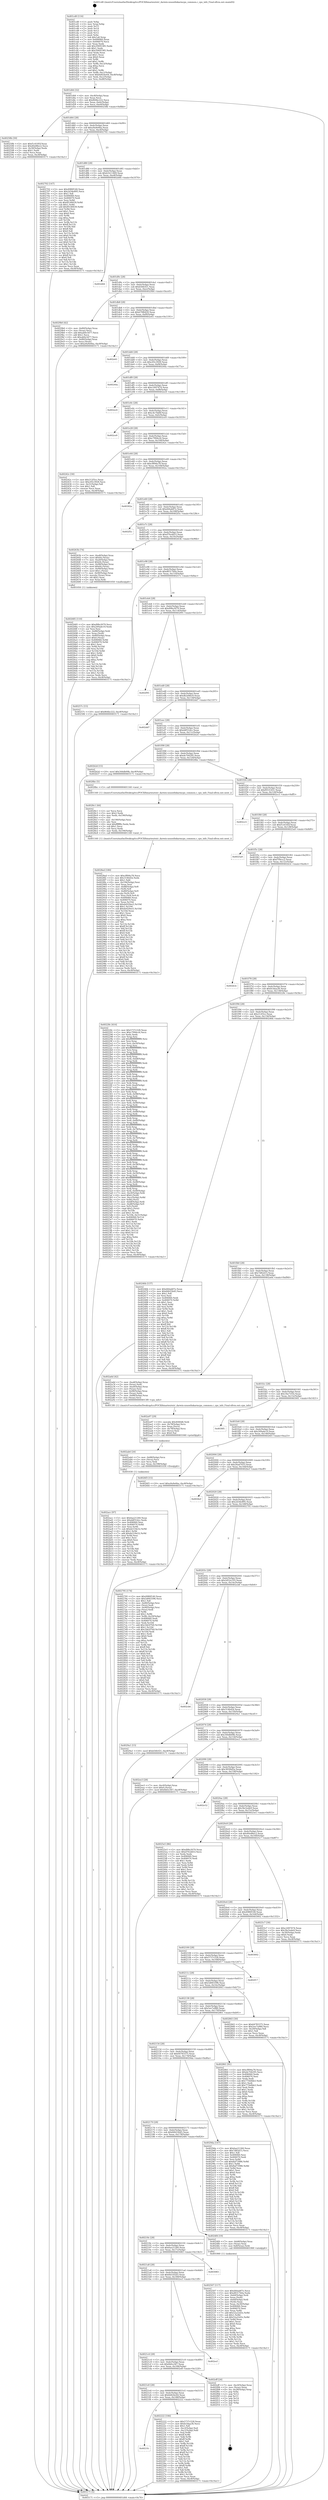 digraph "0x401cd0" {
  label = "0x401cd0 (/mnt/c/Users/mathe/Desktop/tcc/POCII/binaries/extr_darwin-xnuosfmkarmcpu_common.c_cpu_info_Final-ollvm.out::main(0))"
  labelloc = "t"
  node[shape=record]

  Entry [label="",width=0.3,height=0.3,shape=circle,fillcolor=black,style=filled]
  "0x401d44" [label="{
     0x401d44 [32]\l
     | [instrs]\l
     &nbsp;&nbsp;0x401d44 \<+6\>: mov -0xc8(%rbp),%eax\l
     &nbsp;&nbsp;0x401d4a \<+2\>: mov %eax,%ecx\l
     &nbsp;&nbsp;0x401d4c \<+6\>: sub $0x864bc222,%ecx\l
     &nbsp;&nbsp;0x401d52 \<+6\>: mov %eax,-0xdc(%rbp)\l
     &nbsp;&nbsp;0x401d58 \<+6\>: mov %ecx,-0xe0(%rbp)\l
     &nbsp;&nbsp;0x401d5e \<+6\>: je 000000000040258b \<main+0x8bb\>\l
  }"]
  "0x40258b" [label="{
     0x40258b [30]\l
     | [instrs]\l
     &nbsp;&nbsp;0x40258b \<+5\>: mov $0xf1c6185f,%eax\l
     &nbsp;&nbsp;0x402590 \<+5\>: mov $0x40e88ec2,%ecx\l
     &nbsp;&nbsp;0x402595 \<+3\>: mov -0x30(%rbp),%edx\l
     &nbsp;&nbsp;0x402598 \<+3\>: cmp $0x1,%edx\l
     &nbsp;&nbsp;0x40259b \<+3\>: cmovl %ecx,%eax\l
     &nbsp;&nbsp;0x40259e \<+6\>: mov %eax,-0xc8(%rbp)\l
     &nbsp;&nbsp;0x4025a4 \<+5\>: jmp 0000000000403171 \<main+0x14a1\>\l
  }"]
  "0x401d64" [label="{
     0x401d64 [28]\l
     | [instrs]\l
     &nbsp;&nbsp;0x401d64 \<+5\>: jmp 0000000000401d69 \<main+0x99\>\l
     &nbsp;&nbsp;0x401d69 \<+6\>: mov -0xdc(%rbp),%eax\l
     &nbsp;&nbsp;0x401d6f \<+5\>: sub $0xa9a9e6ba,%eax\l
     &nbsp;&nbsp;0x401d74 \<+6\>: mov %eax,-0xe4(%rbp)\l
     &nbsp;&nbsp;0x401d7a \<+6\>: je 0000000000402702 \<main+0xa32\>\l
  }"]
  Exit [label="",width=0.3,height=0.3,shape=circle,fillcolor=black,style=filled,peripheries=2]
  "0x402702" [label="{
     0x402702 [147]\l
     | [instrs]\l
     &nbsp;&nbsp;0x402702 \<+5\>: mov $0x4980f140,%eax\l
     &nbsp;&nbsp;0x402707 \<+5\>: mov $0x2d34e895,%ecx\l
     &nbsp;&nbsp;0x40270c \<+2\>: mov $0x1,%dl\l
     &nbsp;&nbsp;0x40270e \<+7\>: mov 0x406060,%esi\l
     &nbsp;&nbsp;0x402715 \<+7\>: mov 0x406070,%edi\l
     &nbsp;&nbsp;0x40271c \<+3\>: mov %esi,%r8d\l
     &nbsp;&nbsp;0x40271f \<+7\>: sub $0xf0148439,%r8d\l
     &nbsp;&nbsp;0x402726 \<+4\>: sub $0x1,%r8d\l
     &nbsp;&nbsp;0x40272a \<+7\>: add $0xf0148439,%r8d\l
     &nbsp;&nbsp;0x402731 \<+4\>: imul %r8d,%esi\l
     &nbsp;&nbsp;0x402735 \<+3\>: and $0x1,%esi\l
     &nbsp;&nbsp;0x402738 \<+3\>: cmp $0x0,%esi\l
     &nbsp;&nbsp;0x40273b \<+4\>: sete %r9b\l
     &nbsp;&nbsp;0x40273f \<+3\>: cmp $0xa,%edi\l
     &nbsp;&nbsp;0x402742 \<+4\>: setl %r10b\l
     &nbsp;&nbsp;0x402746 \<+3\>: mov %r9b,%r11b\l
     &nbsp;&nbsp;0x402749 \<+4\>: xor $0xff,%r11b\l
     &nbsp;&nbsp;0x40274d \<+3\>: mov %r10b,%bl\l
     &nbsp;&nbsp;0x402750 \<+3\>: xor $0xff,%bl\l
     &nbsp;&nbsp;0x402753 \<+3\>: xor $0x0,%dl\l
     &nbsp;&nbsp;0x402756 \<+3\>: mov %r11b,%r14b\l
     &nbsp;&nbsp;0x402759 \<+4\>: and $0x0,%r14b\l
     &nbsp;&nbsp;0x40275d \<+3\>: and %dl,%r9b\l
     &nbsp;&nbsp;0x402760 \<+3\>: mov %bl,%r15b\l
     &nbsp;&nbsp;0x402763 \<+4\>: and $0x0,%r15b\l
     &nbsp;&nbsp;0x402767 \<+3\>: and %dl,%r10b\l
     &nbsp;&nbsp;0x40276a \<+3\>: or %r9b,%r14b\l
     &nbsp;&nbsp;0x40276d \<+3\>: or %r10b,%r15b\l
     &nbsp;&nbsp;0x402770 \<+3\>: xor %r15b,%r14b\l
     &nbsp;&nbsp;0x402773 \<+3\>: or %bl,%r11b\l
     &nbsp;&nbsp;0x402776 \<+4\>: xor $0xff,%r11b\l
     &nbsp;&nbsp;0x40277a \<+3\>: or $0x0,%dl\l
     &nbsp;&nbsp;0x40277d \<+3\>: and %dl,%r11b\l
     &nbsp;&nbsp;0x402780 \<+3\>: or %r11b,%r14b\l
     &nbsp;&nbsp;0x402783 \<+4\>: test $0x1,%r14b\l
     &nbsp;&nbsp;0x402787 \<+3\>: cmovne %ecx,%eax\l
     &nbsp;&nbsp;0x40278a \<+6\>: mov %eax,-0xc8(%rbp)\l
     &nbsp;&nbsp;0x402790 \<+5\>: jmp 0000000000403171 \<main+0x14a1\>\l
  }"]
  "0x401d80" [label="{
     0x401d80 [28]\l
     | [instrs]\l
     &nbsp;&nbsp;0x401d80 \<+5\>: jmp 0000000000401d85 \<main+0xb5\>\l
     &nbsp;&nbsp;0x401d85 \<+6\>: mov -0xdc(%rbp),%eax\l
     &nbsp;&nbsp;0x401d8b \<+5\>: sub $0xb1b11469,%eax\l
     &nbsp;&nbsp;0x401d90 \<+6\>: mov %eax,-0xe8(%rbp)\l
     &nbsp;&nbsp;0x401d96 \<+6\>: je 0000000000402d44 \<main+0x1074\>\l
  }"]
  "0x402acc" [label="{
     0x402acc [97]\l
     | [instrs]\l
     &nbsp;&nbsp;0x402acc \<+5\>: mov $0x6ae21260,%eax\l
     &nbsp;&nbsp;0x402ad1 \<+5\>: mov $0xddf31dcc,%edx\l
     &nbsp;&nbsp;0x402ad6 \<+7\>: mov 0x406060,%esi\l
     &nbsp;&nbsp;0x402add \<+8\>: mov 0x406070,%r8d\l
     &nbsp;&nbsp;0x402ae5 \<+3\>: mov %esi,%r9d\l
     &nbsp;&nbsp;0x402ae8 \<+7\>: sub $0xde518e52,%r9d\l
     &nbsp;&nbsp;0x402aef \<+4\>: sub $0x1,%r9d\l
     &nbsp;&nbsp;0x402af3 \<+7\>: add $0xde518e52,%r9d\l
     &nbsp;&nbsp;0x402afa \<+4\>: imul %r9d,%esi\l
     &nbsp;&nbsp;0x402afe \<+3\>: and $0x1,%esi\l
     &nbsp;&nbsp;0x402b01 \<+3\>: cmp $0x0,%esi\l
     &nbsp;&nbsp;0x402b04 \<+4\>: sete %r10b\l
     &nbsp;&nbsp;0x402b08 \<+4\>: cmp $0xa,%r8d\l
     &nbsp;&nbsp;0x402b0c \<+4\>: setl %r11b\l
     &nbsp;&nbsp;0x402b10 \<+3\>: mov %r10b,%bl\l
     &nbsp;&nbsp;0x402b13 \<+3\>: and %r11b,%bl\l
     &nbsp;&nbsp;0x402b16 \<+3\>: xor %r11b,%r10b\l
     &nbsp;&nbsp;0x402b19 \<+3\>: or %r10b,%bl\l
     &nbsp;&nbsp;0x402b1c \<+3\>: test $0x1,%bl\l
     &nbsp;&nbsp;0x402b1f \<+3\>: cmovne %edx,%eax\l
     &nbsp;&nbsp;0x402b22 \<+6\>: mov %eax,-0xc8(%rbp)\l
     &nbsp;&nbsp;0x402b28 \<+5\>: jmp 0000000000403171 \<main+0x14a1\>\l
  }"]
  "0x402d44" [label="{
     0x402d44\l
  }", style=dashed]
  "0x401d9c" [label="{
     0x401d9c [28]\l
     | [instrs]\l
     &nbsp;&nbsp;0x401d9c \<+5\>: jmp 0000000000401da1 \<main+0xd1\>\l
     &nbsp;&nbsp;0x401da1 \<+6\>: mov -0xdc(%rbp),%eax\l
     &nbsp;&nbsp;0x401da7 \<+5\>: sub $0xb56fcf21,%eax\l
     &nbsp;&nbsp;0x401dac \<+6\>: mov %eax,-0xec(%rbp)\l
     &nbsp;&nbsp;0x401db2 \<+6\>: je 00000000004029b0 \<main+0xce0\>\l
  }"]
  "0x402ab4" [label="{
     0x402ab4 [24]\l
     | [instrs]\l
     &nbsp;&nbsp;0x402ab4 \<+7\>: mov -0x88(%rbp),%rcx\l
     &nbsp;&nbsp;0x402abb \<+3\>: mov (%rcx),%rcx\l
     &nbsp;&nbsp;0x402abe \<+3\>: mov %rcx,%rdi\l
     &nbsp;&nbsp;0x402ac1 \<+6\>: mov %eax,-0x198(%rbp)\l
     &nbsp;&nbsp;0x402ac7 \<+5\>: call 0000000000401030 \<free@plt\>\l
     | [calls]\l
     &nbsp;&nbsp;0x401030 \{1\} (unknown)\l
  }"]
  "0x4029b0" [label="{
     0x4029b0 [42]\l
     | [instrs]\l
     &nbsp;&nbsp;0x4029b0 \<+4\>: mov -0x80(%rbp),%rax\l
     &nbsp;&nbsp;0x4029b4 \<+2\>: mov (%rax),%ecx\l
     &nbsp;&nbsp;0x4029b6 \<+6\>: add $0xab0e3d77,%ecx\l
     &nbsp;&nbsp;0x4029bc \<+3\>: add $0x1,%ecx\l
     &nbsp;&nbsp;0x4029bf \<+6\>: sub $0xab0e3d77,%ecx\l
     &nbsp;&nbsp;0x4029c5 \<+4\>: mov -0x80(%rbp),%rax\l
     &nbsp;&nbsp;0x4029c9 \<+2\>: mov %ecx,(%rax)\l
     &nbsp;&nbsp;0x4029cb \<+10\>: movl $0xa9a9e6ba,-0xc8(%rbp)\l
     &nbsp;&nbsp;0x4029d5 \<+5\>: jmp 0000000000403171 \<main+0x14a1\>\l
  }"]
  "0x401db8" [label="{
     0x401db8 [28]\l
     | [instrs]\l
     &nbsp;&nbsp;0x401db8 \<+5\>: jmp 0000000000401dbd \<main+0xed\>\l
     &nbsp;&nbsp;0x401dbd \<+6\>: mov -0xdc(%rbp),%eax\l
     &nbsp;&nbsp;0x401dc3 \<+5\>: sub $0xb70f6420,%eax\l
     &nbsp;&nbsp;0x401dc8 \<+6\>: mov %eax,-0xf0(%rbp)\l
     &nbsp;&nbsp;0x401dce \<+6\>: je 0000000000402e61 \<main+0x1191\>\l
  }"]
  "0x402a97" [label="{
     0x402a97 [29]\l
     | [instrs]\l
     &nbsp;&nbsp;0x402a97 \<+10\>: movabs $0x4040d6,%rdi\l
     &nbsp;&nbsp;0x402aa1 \<+4\>: mov -0x78(%rbp),%rcx\l
     &nbsp;&nbsp;0x402aa5 \<+2\>: mov %eax,(%rcx)\l
     &nbsp;&nbsp;0x402aa7 \<+4\>: mov -0x78(%rbp),%rcx\l
     &nbsp;&nbsp;0x402aab \<+2\>: mov (%rcx),%esi\l
     &nbsp;&nbsp;0x402aad \<+2\>: mov $0x0,%al\l
     &nbsp;&nbsp;0x402aaf \<+5\>: call 0000000000401040 \<printf@plt\>\l
     | [calls]\l
     &nbsp;&nbsp;0x401040 \{1\} (unknown)\l
  }"]
  "0x402e61" [label="{
     0x402e61\l
  }", style=dashed]
  "0x401dd4" [label="{
     0x401dd4 [28]\l
     | [instrs]\l
     &nbsp;&nbsp;0x401dd4 \<+5\>: jmp 0000000000401dd9 \<main+0x109\>\l
     &nbsp;&nbsp;0x401dd9 \<+6\>: mov -0xdc(%rbp),%eax\l
     &nbsp;&nbsp;0x401ddf \<+5\>: sub $0xc05c3928,%eax\l
     &nbsp;&nbsp;0x401de4 \<+6\>: mov %eax,-0xf4(%rbp)\l
     &nbsp;&nbsp;0x401dea \<+6\>: je 000000000040244a \<main+0x77a\>\l
  }"]
  "0x4028ed" [label="{
     0x4028ed [180]\l
     | [instrs]\l
     &nbsp;&nbsp;0x4028ed \<+5\>: mov $0xcf894a78,%ecx\l
     &nbsp;&nbsp;0x4028f2 \<+5\>: mov $0x314fefcb,%edx\l
     &nbsp;&nbsp;0x4028f7 \<+3\>: mov $0x1,%dil\l
     &nbsp;&nbsp;0x4028fa \<+6\>: mov -0x194(%rbp),%esi\l
     &nbsp;&nbsp;0x402900 \<+3\>: imul %eax,%esi\l
     &nbsp;&nbsp;0x402903 \<+7\>: mov -0x88(%rbp),%r8\l
     &nbsp;&nbsp;0x40290a \<+3\>: mov (%r8),%r8\l
     &nbsp;&nbsp;0x40290d \<+4\>: mov -0x80(%rbp),%r9\l
     &nbsp;&nbsp;0x402911 \<+3\>: movslq (%r9),%r9\l
     &nbsp;&nbsp;0x402914 \<+4\>: mov %esi,(%r8,%r9,4)\l
     &nbsp;&nbsp;0x402918 \<+7\>: mov 0x406060,%eax\l
     &nbsp;&nbsp;0x40291f \<+7\>: mov 0x406070,%esi\l
     &nbsp;&nbsp;0x402926 \<+3\>: mov %eax,%r10d\l
     &nbsp;&nbsp;0x402929 \<+7\>: add $0xde029ee5,%r10d\l
     &nbsp;&nbsp;0x402930 \<+4\>: sub $0x1,%r10d\l
     &nbsp;&nbsp;0x402934 \<+7\>: sub $0xde029ee5,%r10d\l
     &nbsp;&nbsp;0x40293b \<+4\>: imul %r10d,%eax\l
     &nbsp;&nbsp;0x40293f \<+3\>: and $0x1,%eax\l
     &nbsp;&nbsp;0x402942 \<+3\>: cmp $0x0,%eax\l
     &nbsp;&nbsp;0x402945 \<+4\>: sete %r11b\l
     &nbsp;&nbsp;0x402949 \<+3\>: cmp $0xa,%esi\l
     &nbsp;&nbsp;0x40294c \<+3\>: setl %bl\l
     &nbsp;&nbsp;0x40294f \<+3\>: mov %r11b,%r14b\l
     &nbsp;&nbsp;0x402952 \<+4\>: xor $0xff,%r14b\l
     &nbsp;&nbsp;0x402956 \<+3\>: mov %bl,%r15b\l
     &nbsp;&nbsp;0x402959 \<+4\>: xor $0xff,%r15b\l
     &nbsp;&nbsp;0x40295d \<+4\>: xor $0x0,%dil\l
     &nbsp;&nbsp;0x402961 \<+3\>: mov %r14b,%r12b\l
     &nbsp;&nbsp;0x402964 \<+4\>: and $0x0,%r12b\l
     &nbsp;&nbsp;0x402968 \<+3\>: and %dil,%r11b\l
     &nbsp;&nbsp;0x40296b \<+3\>: mov %r15b,%r13b\l
     &nbsp;&nbsp;0x40296e \<+4\>: and $0x0,%r13b\l
     &nbsp;&nbsp;0x402972 \<+3\>: and %dil,%bl\l
     &nbsp;&nbsp;0x402975 \<+3\>: or %r11b,%r12b\l
     &nbsp;&nbsp;0x402978 \<+3\>: or %bl,%r13b\l
     &nbsp;&nbsp;0x40297b \<+3\>: xor %r13b,%r12b\l
     &nbsp;&nbsp;0x40297e \<+3\>: or %r15b,%r14b\l
     &nbsp;&nbsp;0x402981 \<+4\>: xor $0xff,%r14b\l
     &nbsp;&nbsp;0x402985 \<+4\>: or $0x0,%dil\l
     &nbsp;&nbsp;0x402989 \<+3\>: and %dil,%r14b\l
     &nbsp;&nbsp;0x40298c \<+3\>: or %r14b,%r12b\l
     &nbsp;&nbsp;0x40298f \<+4\>: test $0x1,%r12b\l
     &nbsp;&nbsp;0x402993 \<+3\>: cmovne %edx,%ecx\l
     &nbsp;&nbsp;0x402996 \<+6\>: mov %ecx,-0xc8(%rbp)\l
     &nbsp;&nbsp;0x40299c \<+5\>: jmp 0000000000403171 \<main+0x14a1\>\l
  }"]
  "0x40244a" [label="{
     0x40244a\l
  }", style=dashed]
  "0x401df0" [label="{
     0x401df0 [28]\l
     | [instrs]\l
     &nbsp;&nbsp;0x401df0 \<+5\>: jmp 0000000000401df5 \<main+0x125\>\l
     &nbsp;&nbsp;0x401df5 \<+6\>: mov -0xdc(%rbp),%eax\l
     &nbsp;&nbsp;0x401dfb \<+5\>: sub $0xc2497474,%eax\l
     &nbsp;&nbsp;0x401e00 \<+6\>: mov %eax,-0xf8(%rbp)\l
     &nbsp;&nbsp;0x401e06 \<+6\>: je 0000000000402ec0 \<main+0x11f0\>\l
  }"]
  "0x4028c1" [label="{
     0x4028c1 [44]\l
     | [instrs]\l
     &nbsp;&nbsp;0x4028c1 \<+2\>: xor %ecx,%ecx\l
     &nbsp;&nbsp;0x4028c3 \<+5\>: mov $0x2,%edx\l
     &nbsp;&nbsp;0x4028c8 \<+6\>: mov %edx,-0x190(%rbp)\l
     &nbsp;&nbsp;0x4028ce \<+1\>: cltd\l
     &nbsp;&nbsp;0x4028cf \<+6\>: mov -0x190(%rbp),%esi\l
     &nbsp;&nbsp;0x4028d5 \<+2\>: idiv %esi\l
     &nbsp;&nbsp;0x4028d7 \<+6\>: imul $0xfffffffe,%edx,%edx\l
     &nbsp;&nbsp;0x4028dd \<+3\>: sub $0x1,%ecx\l
     &nbsp;&nbsp;0x4028e0 \<+2\>: sub %ecx,%edx\l
     &nbsp;&nbsp;0x4028e2 \<+6\>: mov %edx,-0x194(%rbp)\l
     &nbsp;&nbsp;0x4028e8 \<+5\>: call 0000000000401160 \<next_i\>\l
     | [calls]\l
     &nbsp;&nbsp;0x401160 \{1\} (/mnt/c/Users/mathe/Desktop/tcc/POCII/binaries/extr_darwin-xnuosfmkarmcpu_common.c_cpu_info_Final-ollvm.out::next_i)\l
  }"]
  "0x402ec0" [label="{
     0x402ec0\l
  }", style=dashed]
  "0x401e0c" [label="{
     0x401e0c [28]\l
     | [instrs]\l
     &nbsp;&nbsp;0x401e0c \<+5\>: jmp 0000000000401e11 \<main+0x141\>\l
     &nbsp;&nbsp;0x401e11 \<+6\>: mov -0xdc(%rbp),%eax\l
     &nbsp;&nbsp;0x401e17 \<+5\>: sub $0xc4c7bb6f,%eax\l
     &nbsp;&nbsp;0x401e1c \<+6\>: mov %eax,-0xfc(%rbp)\l
     &nbsp;&nbsp;0x401e22 \<+6\>: je 0000000000402ce9 \<main+0x1019\>\l
  }"]
  "0x402685" [label="{
     0x402685 [110]\l
     | [instrs]\l
     &nbsp;&nbsp;0x402685 \<+5\>: mov $0xd98a3079,%ecx\l
     &nbsp;&nbsp;0x40268a \<+5\>: mov $0x249ade19,%edx\l
     &nbsp;&nbsp;0x40268f \<+2\>: xor %esi,%esi\l
     &nbsp;&nbsp;0x402691 \<+7\>: mov -0x88(%rbp),%rdi\l
     &nbsp;&nbsp;0x402698 \<+3\>: mov %rax,(%rdi)\l
     &nbsp;&nbsp;0x40269b \<+4\>: mov -0x80(%rbp),%rax\l
     &nbsp;&nbsp;0x40269f \<+6\>: movl $0x0,(%rax)\l
     &nbsp;&nbsp;0x4026a5 \<+8\>: mov 0x406060,%r8d\l
     &nbsp;&nbsp;0x4026ad \<+8\>: mov 0x406070,%r9d\l
     &nbsp;&nbsp;0x4026b5 \<+3\>: sub $0x1,%esi\l
     &nbsp;&nbsp;0x4026b8 \<+3\>: mov %r8d,%r10d\l
     &nbsp;&nbsp;0x4026bb \<+3\>: add %esi,%r10d\l
     &nbsp;&nbsp;0x4026be \<+4\>: imul %r10d,%r8d\l
     &nbsp;&nbsp;0x4026c2 \<+4\>: and $0x1,%r8d\l
     &nbsp;&nbsp;0x4026c6 \<+4\>: cmp $0x0,%r8d\l
     &nbsp;&nbsp;0x4026ca \<+4\>: sete %r11b\l
     &nbsp;&nbsp;0x4026ce \<+4\>: cmp $0xa,%r9d\l
     &nbsp;&nbsp;0x4026d2 \<+3\>: setl %bl\l
     &nbsp;&nbsp;0x4026d5 \<+3\>: mov %r11b,%r14b\l
     &nbsp;&nbsp;0x4026d8 \<+3\>: and %bl,%r14b\l
     &nbsp;&nbsp;0x4026db \<+3\>: xor %bl,%r11b\l
     &nbsp;&nbsp;0x4026de \<+3\>: or %r11b,%r14b\l
     &nbsp;&nbsp;0x4026e1 \<+4\>: test $0x1,%r14b\l
     &nbsp;&nbsp;0x4026e5 \<+3\>: cmovne %edx,%ecx\l
     &nbsp;&nbsp;0x4026e8 \<+6\>: mov %ecx,-0xc8(%rbp)\l
     &nbsp;&nbsp;0x4026ee \<+5\>: jmp 0000000000403171 \<main+0x14a1\>\l
  }"]
  "0x402ce9" [label="{
     0x402ce9\l
  }", style=dashed]
  "0x401e28" [label="{
     0x401e28 [28]\l
     | [instrs]\l
     &nbsp;&nbsp;0x401e28 \<+5\>: jmp 0000000000401e2d \<main+0x15d\>\l
     &nbsp;&nbsp;0x401e2d \<+6\>: mov -0xdc(%rbp),%eax\l
     &nbsp;&nbsp;0x401e33 \<+5\>: sub $0xc7994cc6,%eax\l
     &nbsp;&nbsp;0x401e38 \<+6\>: mov %eax,-0x100(%rbp)\l
     &nbsp;&nbsp;0x401e3e \<+6\>: je 000000000040242c \<main+0x75c\>\l
  }"]
  "0x402507" [label="{
     0x402507 [117]\l
     | [instrs]\l
     &nbsp;&nbsp;0x402507 \<+5\>: mov $0xd44ab87e,%ecx\l
     &nbsp;&nbsp;0x40250c \<+5\>: mov $0xd8317b0a,%edx\l
     &nbsp;&nbsp;0x402511 \<+7\>: mov -0xb0(%rbp),%rdi\l
     &nbsp;&nbsp;0x402518 \<+2\>: mov %eax,(%rdi)\l
     &nbsp;&nbsp;0x40251a \<+7\>: mov -0xb0(%rbp),%rdi\l
     &nbsp;&nbsp;0x402521 \<+2\>: mov (%rdi),%eax\l
     &nbsp;&nbsp;0x402523 \<+3\>: mov %eax,-0x30(%rbp)\l
     &nbsp;&nbsp;0x402526 \<+7\>: mov 0x406060,%eax\l
     &nbsp;&nbsp;0x40252d \<+7\>: mov 0x406070,%esi\l
     &nbsp;&nbsp;0x402534 \<+3\>: mov %eax,%r8d\l
     &nbsp;&nbsp;0x402537 \<+7\>: add $0x52a22d3c,%r8d\l
     &nbsp;&nbsp;0x40253e \<+4\>: sub $0x1,%r8d\l
     &nbsp;&nbsp;0x402542 \<+7\>: sub $0x52a22d3c,%r8d\l
     &nbsp;&nbsp;0x402549 \<+4\>: imul %r8d,%eax\l
     &nbsp;&nbsp;0x40254d \<+3\>: and $0x1,%eax\l
     &nbsp;&nbsp;0x402550 \<+3\>: cmp $0x0,%eax\l
     &nbsp;&nbsp;0x402553 \<+4\>: sete %r9b\l
     &nbsp;&nbsp;0x402557 \<+3\>: cmp $0xa,%esi\l
     &nbsp;&nbsp;0x40255a \<+4\>: setl %r10b\l
     &nbsp;&nbsp;0x40255e \<+3\>: mov %r9b,%r11b\l
     &nbsp;&nbsp;0x402561 \<+3\>: and %r10b,%r11b\l
     &nbsp;&nbsp;0x402564 \<+3\>: xor %r10b,%r9b\l
     &nbsp;&nbsp;0x402567 \<+3\>: or %r9b,%r11b\l
     &nbsp;&nbsp;0x40256a \<+4\>: test $0x1,%r11b\l
     &nbsp;&nbsp;0x40256e \<+3\>: cmovne %edx,%ecx\l
     &nbsp;&nbsp;0x402571 \<+6\>: mov %ecx,-0xc8(%rbp)\l
     &nbsp;&nbsp;0x402577 \<+5\>: jmp 0000000000403171 \<main+0x14a1\>\l
  }"]
  "0x40242c" [label="{
     0x40242c [30]\l
     | [instrs]\l
     &nbsp;&nbsp;0x40242c \<+5\>: mov $0x212f3cc,%eax\l
     &nbsp;&nbsp;0x402431 \<+5\>: mov $0xc05c3928,%ecx\l
     &nbsp;&nbsp;0x402436 \<+3\>: mov -0x31(%rbp),%dl\l
     &nbsp;&nbsp;0x402439 \<+3\>: test $0x1,%dl\l
     &nbsp;&nbsp;0x40243c \<+3\>: cmovne %ecx,%eax\l
     &nbsp;&nbsp;0x40243f \<+6\>: mov %eax,-0xc8(%rbp)\l
     &nbsp;&nbsp;0x402445 \<+5\>: jmp 0000000000403171 \<main+0x14a1\>\l
  }"]
  "0x401e44" [label="{
     0x401e44 [28]\l
     | [instrs]\l
     &nbsp;&nbsp;0x401e44 \<+5\>: jmp 0000000000401e49 \<main+0x179\>\l
     &nbsp;&nbsp;0x401e49 \<+6\>: mov -0xdc(%rbp),%eax\l
     &nbsp;&nbsp;0x401e4f \<+5\>: sub $0xcf894a78,%eax\l
     &nbsp;&nbsp;0x401e54 \<+6\>: mov %eax,-0x104(%rbp)\l
     &nbsp;&nbsp;0x401e5a \<+6\>: je 000000000040302a \<main+0x135a\>\l
  }"]
  "0x401cd0" [label="{
     0x401cd0 [116]\l
     | [instrs]\l
     &nbsp;&nbsp;0x401cd0 \<+1\>: push %rbp\l
     &nbsp;&nbsp;0x401cd1 \<+3\>: mov %rsp,%rbp\l
     &nbsp;&nbsp;0x401cd4 \<+2\>: push %r15\l
     &nbsp;&nbsp;0x401cd6 \<+2\>: push %r14\l
     &nbsp;&nbsp;0x401cd8 \<+2\>: push %r13\l
     &nbsp;&nbsp;0x401cda \<+2\>: push %r12\l
     &nbsp;&nbsp;0x401cdc \<+1\>: push %rbx\l
     &nbsp;&nbsp;0x401cdd \<+7\>: sub $0x1a8,%rsp\l
     &nbsp;&nbsp;0x401ce4 \<+7\>: mov 0x406060,%eax\l
     &nbsp;&nbsp;0x401ceb \<+7\>: mov 0x406070,%ecx\l
     &nbsp;&nbsp;0x401cf2 \<+2\>: mov %eax,%edx\l
     &nbsp;&nbsp;0x401cf4 \<+6\>: add $0x29495385,%edx\l
     &nbsp;&nbsp;0x401cfa \<+3\>: sub $0x1,%edx\l
     &nbsp;&nbsp;0x401cfd \<+6\>: sub $0x29495385,%edx\l
     &nbsp;&nbsp;0x401d03 \<+3\>: imul %edx,%eax\l
     &nbsp;&nbsp;0x401d06 \<+3\>: and $0x1,%eax\l
     &nbsp;&nbsp;0x401d09 \<+3\>: cmp $0x0,%eax\l
     &nbsp;&nbsp;0x401d0c \<+4\>: sete %r8b\l
     &nbsp;&nbsp;0x401d10 \<+4\>: and $0x1,%r8b\l
     &nbsp;&nbsp;0x401d14 \<+7\>: mov %r8b,-0xc2(%rbp)\l
     &nbsp;&nbsp;0x401d1b \<+3\>: cmp $0xa,%ecx\l
     &nbsp;&nbsp;0x401d1e \<+4\>: setl %r8b\l
     &nbsp;&nbsp;0x401d22 \<+4\>: and $0x1,%r8b\l
     &nbsp;&nbsp;0x401d26 \<+7\>: mov %r8b,-0xc1(%rbp)\l
     &nbsp;&nbsp;0x401d2d \<+10\>: movl $0x6d42bc64,-0xc8(%rbp)\l
     &nbsp;&nbsp;0x401d37 \<+6\>: mov %edi,-0xcc(%rbp)\l
     &nbsp;&nbsp;0x401d3d \<+7\>: mov %rsi,-0xd8(%rbp)\l
  }"]
  "0x40302a" [label="{
     0x40302a\l
  }", style=dashed]
  "0x401e60" [label="{
     0x401e60 [28]\l
     | [instrs]\l
     &nbsp;&nbsp;0x401e60 \<+5\>: jmp 0000000000401e65 \<main+0x195\>\l
     &nbsp;&nbsp;0x401e65 \<+6\>: mov -0xdc(%rbp),%eax\l
     &nbsp;&nbsp;0x401e6b \<+5\>: sub $0xd44ab87e,%eax\l
     &nbsp;&nbsp;0x401e70 \<+6\>: mov %eax,-0x108(%rbp)\l
     &nbsp;&nbsp;0x401e76 \<+6\>: je 0000000000402f5c \<main+0x128c\>\l
  }"]
  "0x403171" [label="{
     0x403171 [5]\l
     | [instrs]\l
     &nbsp;&nbsp;0x403171 \<+5\>: jmp 0000000000401d44 \<main+0x74\>\l
  }"]
  "0x402f5c" [label="{
     0x402f5c\l
  }", style=dashed]
  "0x401e7c" [label="{
     0x401e7c [28]\l
     | [instrs]\l
     &nbsp;&nbsp;0x401e7c \<+5\>: jmp 0000000000401e81 \<main+0x1b1\>\l
     &nbsp;&nbsp;0x401e81 \<+6\>: mov -0xdc(%rbp),%eax\l
     &nbsp;&nbsp;0x401e87 \<+5\>: sub $0xd70cdd53,%eax\l
     &nbsp;&nbsp;0x401e8c \<+6\>: mov %eax,-0x10c(%rbp)\l
     &nbsp;&nbsp;0x401e92 \<+6\>: je 000000000040263b \<main+0x96b\>\l
  }"]
  "0x4021fc" [label="{
     0x4021fc\l
  }", style=dashed]
  "0x40263b" [label="{
     0x40263b [74]\l
     | [instrs]\l
     &nbsp;&nbsp;0x40263b \<+7\>: mov -0xa8(%rbp),%rax\l
     &nbsp;&nbsp;0x402642 \<+6\>: movl $0x64,(%rax)\l
     &nbsp;&nbsp;0x402648 \<+7\>: mov -0xa0(%rbp),%rax\l
     &nbsp;&nbsp;0x40264f \<+6\>: movl $0x64,(%rax)\l
     &nbsp;&nbsp;0x402655 \<+7\>: mov -0x98(%rbp),%rax\l
     &nbsp;&nbsp;0x40265c \<+6\>: movl $0x64,(%rax)\l
     &nbsp;&nbsp;0x402662 \<+7\>: mov -0x90(%rbp),%rax\l
     &nbsp;&nbsp;0x402669 \<+6\>: movl $0x1,(%rax)\l
     &nbsp;&nbsp;0x40266f \<+7\>: mov -0x90(%rbp),%rax\l
     &nbsp;&nbsp;0x402676 \<+3\>: movslq (%rax),%rax\l
     &nbsp;&nbsp;0x402679 \<+4\>: shl $0x2,%rax\l
     &nbsp;&nbsp;0x40267d \<+3\>: mov %rax,%rdi\l
     &nbsp;&nbsp;0x402680 \<+5\>: call 0000000000401050 \<malloc@plt\>\l
     | [calls]\l
     &nbsp;&nbsp;0x401050 \{1\} (unknown)\l
  }"]
  "0x401e98" [label="{
     0x401e98 [28]\l
     | [instrs]\l
     &nbsp;&nbsp;0x401e98 \<+5\>: jmp 0000000000401e9d \<main+0x1cd\>\l
     &nbsp;&nbsp;0x401e9d \<+6\>: mov -0xdc(%rbp),%eax\l
     &nbsp;&nbsp;0x401ea3 \<+5\>: sub $0xd8317b0a,%eax\l
     &nbsp;&nbsp;0x401ea8 \<+6\>: mov %eax,-0x110(%rbp)\l
     &nbsp;&nbsp;0x401eae \<+6\>: je 000000000040257c \<main+0x8ac\>\l
  }"]
  "0x402222" [label="{
     0x402222 [106]\l
     | [instrs]\l
     &nbsp;&nbsp;0x402222 \<+5\>: mov $0x5737c528,%eax\l
     &nbsp;&nbsp;0x402227 \<+5\>: mov $0xfe3daa36,%ecx\l
     &nbsp;&nbsp;0x40222c \<+2\>: mov $0x1,%dl\l
     &nbsp;&nbsp;0x40222e \<+7\>: mov -0xc2(%rbp),%sil\l
     &nbsp;&nbsp;0x402235 \<+7\>: mov -0xc1(%rbp),%dil\l
     &nbsp;&nbsp;0x40223c \<+3\>: mov %sil,%r8b\l
     &nbsp;&nbsp;0x40223f \<+4\>: xor $0xff,%r8b\l
     &nbsp;&nbsp;0x402243 \<+3\>: mov %dil,%r9b\l
     &nbsp;&nbsp;0x402246 \<+4\>: xor $0xff,%r9b\l
     &nbsp;&nbsp;0x40224a \<+3\>: xor $0x1,%dl\l
     &nbsp;&nbsp;0x40224d \<+3\>: mov %r8b,%r10b\l
     &nbsp;&nbsp;0x402250 \<+4\>: and $0xff,%r10b\l
     &nbsp;&nbsp;0x402254 \<+3\>: and %dl,%sil\l
     &nbsp;&nbsp;0x402257 \<+3\>: mov %r9b,%r11b\l
     &nbsp;&nbsp;0x40225a \<+4\>: and $0xff,%r11b\l
     &nbsp;&nbsp;0x40225e \<+3\>: and %dl,%dil\l
     &nbsp;&nbsp;0x402261 \<+3\>: or %sil,%r10b\l
     &nbsp;&nbsp;0x402264 \<+3\>: or %dil,%r11b\l
     &nbsp;&nbsp;0x402267 \<+3\>: xor %r11b,%r10b\l
     &nbsp;&nbsp;0x40226a \<+3\>: or %r9b,%r8b\l
     &nbsp;&nbsp;0x40226d \<+4\>: xor $0xff,%r8b\l
     &nbsp;&nbsp;0x402271 \<+3\>: or $0x1,%dl\l
     &nbsp;&nbsp;0x402274 \<+3\>: and %dl,%r8b\l
     &nbsp;&nbsp;0x402277 \<+3\>: or %r8b,%r10b\l
     &nbsp;&nbsp;0x40227a \<+4\>: test $0x1,%r10b\l
     &nbsp;&nbsp;0x40227e \<+3\>: cmovne %ecx,%eax\l
     &nbsp;&nbsp;0x402281 \<+6\>: mov %eax,-0xc8(%rbp)\l
     &nbsp;&nbsp;0x402287 \<+5\>: jmp 0000000000403171 \<main+0x14a1\>\l
  }"]
  "0x40257c" [label="{
     0x40257c [15]\l
     | [instrs]\l
     &nbsp;&nbsp;0x40257c \<+10\>: movl $0x864bc222,-0xc8(%rbp)\l
     &nbsp;&nbsp;0x402586 \<+5\>: jmp 0000000000403171 \<main+0x14a1\>\l
  }"]
  "0x401eb4" [label="{
     0x401eb4 [28]\l
     | [instrs]\l
     &nbsp;&nbsp;0x401eb4 \<+5\>: jmp 0000000000401eb9 \<main+0x1e9\>\l
     &nbsp;&nbsp;0x401eb9 \<+6\>: mov -0xdc(%rbp),%eax\l
     &nbsp;&nbsp;0x401ebf \<+5\>: sub $0xd98a3079,%eax\l
     &nbsp;&nbsp;0x401ec4 \<+6\>: mov %eax,-0x114(%rbp)\l
     &nbsp;&nbsp;0x401eca \<+6\>: je 0000000000402f95 \<main+0x12c5\>\l
  }"]
  "0x4021e0" [label="{
     0x4021e0 [28]\l
     | [instrs]\l
     &nbsp;&nbsp;0x4021e0 \<+5\>: jmp 00000000004021e5 \<main+0x515\>\l
     &nbsp;&nbsp;0x4021e5 \<+6\>: mov -0xdc(%rbp),%eax\l
     &nbsp;&nbsp;0x4021eb \<+5\>: sub $0x6d42bc64,%eax\l
     &nbsp;&nbsp;0x4021f0 \<+6\>: mov %eax,-0x188(%rbp)\l
     &nbsp;&nbsp;0x4021f6 \<+6\>: je 0000000000402222 \<main+0x552\>\l
  }"]
  "0x402f95" [label="{
     0x402f95\l
  }", style=dashed]
  "0x401ed0" [label="{
     0x401ed0 [28]\l
     | [instrs]\l
     &nbsp;&nbsp;0x401ed0 \<+5\>: jmp 0000000000401ed5 \<main+0x205\>\l
     &nbsp;&nbsp;0x401ed5 \<+6\>: mov -0xdc(%rbp),%eax\l
     &nbsp;&nbsp;0x401edb \<+5\>: sub $0xdb2d46c9,%eax\l
     &nbsp;&nbsp;0x401ee0 \<+6\>: mov %eax,-0x118(%rbp)\l
     &nbsp;&nbsp;0x401ee6 \<+6\>: je 0000000000402dd7 \<main+0x1107\>\l
  }"]
  "0x402eff" [label="{
     0x402eff [24]\l
     | [instrs]\l
     &nbsp;&nbsp;0x402eff \<+7\>: mov -0xc0(%rbp),%rax\l
     &nbsp;&nbsp;0x402f06 \<+2\>: mov (%rax),%eax\l
     &nbsp;&nbsp;0x402f08 \<+4\>: lea -0x28(%rbp),%rsp\l
     &nbsp;&nbsp;0x402f0c \<+1\>: pop %rbx\l
     &nbsp;&nbsp;0x402f0d \<+2\>: pop %r12\l
     &nbsp;&nbsp;0x402f0f \<+2\>: pop %r13\l
     &nbsp;&nbsp;0x402f11 \<+2\>: pop %r14\l
     &nbsp;&nbsp;0x402f13 \<+2\>: pop %r15\l
     &nbsp;&nbsp;0x402f15 \<+1\>: pop %rbp\l
     &nbsp;&nbsp;0x402f16 \<+1\>: ret\l
  }"]
  "0x402dd7" [label="{
     0x402dd7\l
  }", style=dashed]
  "0x401eec" [label="{
     0x401eec [28]\l
     | [instrs]\l
     &nbsp;&nbsp;0x401eec \<+5\>: jmp 0000000000401ef1 \<main+0x221\>\l
     &nbsp;&nbsp;0x401ef1 \<+6\>: mov -0xdc(%rbp),%eax\l
     &nbsp;&nbsp;0x401ef7 \<+5\>: sub $0xddf31dcc,%eax\l
     &nbsp;&nbsp;0x401efc \<+6\>: mov %eax,-0x11c(%rbp)\l
     &nbsp;&nbsp;0x401f02 \<+6\>: je 0000000000402b2d \<main+0xe5d\>\l
  }"]
  "0x4021c4" [label="{
     0x4021c4 [28]\l
     | [instrs]\l
     &nbsp;&nbsp;0x4021c4 \<+5\>: jmp 00000000004021c9 \<main+0x4f9\>\l
     &nbsp;&nbsp;0x4021c9 \<+6\>: mov -0xdc(%rbp),%eax\l
     &nbsp;&nbsp;0x4021cf \<+5\>: sub $0x6bfce367,%eax\l
     &nbsp;&nbsp;0x4021d4 \<+6\>: mov %eax,-0x184(%rbp)\l
     &nbsp;&nbsp;0x4021da \<+6\>: je 0000000000402eff \<main+0x122f\>\l
  }"]
  "0x402b2d" [label="{
     0x402b2d [15]\l
     | [instrs]\l
     &nbsp;&nbsp;0x402b2d \<+10\>: movl $0x344db09b,-0xc8(%rbp)\l
     &nbsp;&nbsp;0x402b37 \<+5\>: jmp 0000000000403171 \<main+0x14a1\>\l
  }"]
  "0x401f08" [label="{
     0x401f08 [28]\l
     | [instrs]\l
     &nbsp;&nbsp;0x401f08 \<+5\>: jmp 0000000000401f0d \<main+0x23d\>\l
     &nbsp;&nbsp;0x401f0d \<+6\>: mov -0xdc(%rbp),%eax\l
     &nbsp;&nbsp;0x401f13 \<+5\>: sub $0xde704295,%eax\l
     &nbsp;&nbsp;0x401f18 \<+6\>: mov %eax,-0x120(%rbp)\l
     &nbsp;&nbsp;0x401f1e \<+6\>: je 00000000004028bc \<main+0xbec\>\l
  }"]
  "0x402ecf" [label="{
     0x402ecf\l
  }", style=dashed]
  "0x4028bc" [label="{
     0x4028bc [5]\l
     | [instrs]\l
     &nbsp;&nbsp;0x4028bc \<+5\>: call 0000000000401160 \<next_i\>\l
     | [calls]\l
     &nbsp;&nbsp;0x401160 \{1\} (/mnt/c/Users/mathe/Desktop/tcc/POCII/binaries/extr_darwin-xnuosfmkarmcpu_common.c_cpu_info_Final-ollvm.out::next_i)\l
  }"]
  "0x401f24" [label="{
     0x401f24 [28]\l
     | [instrs]\l
     &nbsp;&nbsp;0x401f24 \<+5\>: jmp 0000000000401f29 \<main+0x259\>\l
     &nbsp;&nbsp;0x401f29 \<+6\>: mov -0xdc(%rbp),%eax\l
     &nbsp;&nbsp;0x401f2f \<+5\>: sub $0xf0531451,%eax\l
     &nbsp;&nbsp;0x401f34 \<+6\>: mov %eax,-0x124(%rbp)\l
     &nbsp;&nbsp;0x401f3a \<+6\>: je 0000000000402cc5 \<main+0xff5\>\l
  }"]
  "0x4021a8" [label="{
     0x4021a8 [28]\l
     | [instrs]\l
     &nbsp;&nbsp;0x4021a8 \<+5\>: jmp 00000000004021ad \<main+0x4dd\>\l
     &nbsp;&nbsp;0x4021ad \<+6\>: mov -0xdc(%rbp),%eax\l
     &nbsp;&nbsp;0x4021b3 \<+5\>: sub $0x6b55f2d3,%eax\l
     &nbsp;&nbsp;0x4021b8 \<+6\>: mov %eax,-0x180(%rbp)\l
     &nbsp;&nbsp;0x4021be \<+6\>: je 0000000000402ecf \<main+0x11ff\>\l
  }"]
  "0x402cc5" [label="{
     0x402cc5\l
  }", style=dashed]
  "0x401f40" [label="{
     0x401f40 [28]\l
     | [instrs]\l
     &nbsp;&nbsp;0x401f40 \<+5\>: jmp 0000000000401f45 \<main+0x275\>\l
     &nbsp;&nbsp;0x401f45 \<+6\>: mov -0xdc(%rbp),%eax\l
     &nbsp;&nbsp;0x401f4b \<+5\>: sub $0xf1c6185f,%eax\l
     &nbsp;&nbsp;0x401f50 \<+6\>: mov %eax,-0x128(%rbp)\l
     &nbsp;&nbsp;0x401f56 \<+6\>: je 00000000004025a9 \<main+0x8d9\>\l
  }"]
  "0x403083" [label="{
     0x403083\l
  }", style=dashed]
  "0x4025a9" [label="{
     0x4025a9\l
  }", style=dashed]
  "0x401f5c" [label="{
     0x401f5c [28]\l
     | [instrs]\l
     &nbsp;&nbsp;0x401f5c \<+5\>: jmp 0000000000401f61 \<main+0x291\>\l
     &nbsp;&nbsp;0x401f61 \<+6\>: mov -0xdc(%rbp),%eax\l
     &nbsp;&nbsp;0x401f67 \<+5\>: sub $0xf7f9ccc2,%eax\l
     &nbsp;&nbsp;0x401f6c \<+6\>: mov %eax,-0x12c(%rbp)\l
     &nbsp;&nbsp;0x401f72 \<+6\>: je 0000000000402b3c \<main+0xe6c\>\l
  }"]
  "0x40218c" [label="{
     0x40218c [28]\l
     | [instrs]\l
     &nbsp;&nbsp;0x40218c \<+5\>: jmp 0000000000402191 \<main+0x4c1\>\l
     &nbsp;&nbsp;0x402191 \<+6\>: mov -0xdc(%rbp),%eax\l
     &nbsp;&nbsp;0x402197 \<+5\>: sub $0x6ae21260,%eax\l
     &nbsp;&nbsp;0x40219c \<+6\>: mov %eax,-0x17c(%rbp)\l
     &nbsp;&nbsp;0x4021a2 \<+6\>: je 0000000000403083 \<main+0x13b3\>\l
  }"]
  "0x402b3c" [label="{
     0x402b3c\l
  }", style=dashed]
  "0x401f78" [label="{
     0x401f78 [28]\l
     | [instrs]\l
     &nbsp;&nbsp;0x401f78 \<+5\>: jmp 0000000000401f7d \<main+0x2ad\>\l
     &nbsp;&nbsp;0x401f7d \<+6\>: mov -0xdc(%rbp),%eax\l
     &nbsp;&nbsp;0x401f83 \<+5\>: sub $0xfe3daa36,%eax\l
     &nbsp;&nbsp;0x401f88 \<+6\>: mov %eax,-0x130(%rbp)\l
     &nbsp;&nbsp;0x401f8e \<+6\>: je 000000000040228c \<main+0x5bc\>\l
  }"]
  "0x4024f4" [label="{
     0x4024f4 [19]\l
     | [instrs]\l
     &nbsp;&nbsp;0x4024f4 \<+7\>: mov -0xb8(%rbp),%rax\l
     &nbsp;&nbsp;0x4024fb \<+3\>: mov (%rax),%rax\l
     &nbsp;&nbsp;0x4024fe \<+4\>: mov 0x8(%rax),%rdi\l
     &nbsp;&nbsp;0x402502 \<+5\>: call 0000000000401060 \<atoi@plt\>\l
     | [calls]\l
     &nbsp;&nbsp;0x401060 \{1\} (unknown)\l
  }"]
  "0x40228c" [label="{
     0x40228c [416]\l
     | [instrs]\l
     &nbsp;&nbsp;0x40228c \<+5\>: mov $0x5737c528,%eax\l
     &nbsp;&nbsp;0x402291 \<+5\>: mov $0xc7994cc6,%ecx\l
     &nbsp;&nbsp;0x402296 \<+2\>: xor %edx,%edx\l
     &nbsp;&nbsp;0x402298 \<+3\>: mov %rsp,%rsi\l
     &nbsp;&nbsp;0x40229b \<+4\>: add $0xfffffffffffffff0,%rsi\l
     &nbsp;&nbsp;0x40229f \<+3\>: mov %rsi,%rsp\l
     &nbsp;&nbsp;0x4022a2 \<+7\>: mov %rsi,-0xc0(%rbp)\l
     &nbsp;&nbsp;0x4022a9 \<+3\>: mov %rsp,%rsi\l
     &nbsp;&nbsp;0x4022ac \<+4\>: add $0xfffffffffffffff0,%rsi\l
     &nbsp;&nbsp;0x4022b0 \<+3\>: mov %rsi,%rsp\l
     &nbsp;&nbsp;0x4022b3 \<+3\>: mov %rsp,%rdi\l
     &nbsp;&nbsp;0x4022b6 \<+4\>: add $0xfffffffffffffff0,%rdi\l
     &nbsp;&nbsp;0x4022ba \<+3\>: mov %rdi,%rsp\l
     &nbsp;&nbsp;0x4022bd \<+7\>: mov %rdi,-0xb8(%rbp)\l
     &nbsp;&nbsp;0x4022c4 \<+3\>: mov %rsp,%rdi\l
     &nbsp;&nbsp;0x4022c7 \<+4\>: add $0xfffffffffffffff0,%rdi\l
     &nbsp;&nbsp;0x4022cb \<+3\>: mov %rdi,%rsp\l
     &nbsp;&nbsp;0x4022ce \<+7\>: mov %rdi,-0xb0(%rbp)\l
     &nbsp;&nbsp;0x4022d5 \<+3\>: mov %rsp,%rdi\l
     &nbsp;&nbsp;0x4022d8 \<+4\>: add $0xfffffffffffffff0,%rdi\l
     &nbsp;&nbsp;0x4022dc \<+3\>: mov %rdi,%rsp\l
     &nbsp;&nbsp;0x4022df \<+7\>: mov %rdi,-0xa8(%rbp)\l
     &nbsp;&nbsp;0x4022e6 \<+3\>: mov %rsp,%rdi\l
     &nbsp;&nbsp;0x4022e9 \<+4\>: add $0xfffffffffffffff0,%rdi\l
     &nbsp;&nbsp;0x4022ed \<+3\>: mov %rdi,%rsp\l
     &nbsp;&nbsp;0x4022f0 \<+7\>: mov %rdi,-0xa0(%rbp)\l
     &nbsp;&nbsp;0x4022f7 \<+3\>: mov %rsp,%rdi\l
     &nbsp;&nbsp;0x4022fa \<+4\>: add $0xfffffffffffffff0,%rdi\l
     &nbsp;&nbsp;0x4022fe \<+3\>: mov %rdi,%rsp\l
     &nbsp;&nbsp;0x402301 \<+7\>: mov %rdi,-0x98(%rbp)\l
     &nbsp;&nbsp;0x402308 \<+3\>: mov %rsp,%rdi\l
     &nbsp;&nbsp;0x40230b \<+4\>: add $0xfffffffffffffff0,%rdi\l
     &nbsp;&nbsp;0x40230f \<+3\>: mov %rdi,%rsp\l
     &nbsp;&nbsp;0x402312 \<+7\>: mov %rdi,-0x90(%rbp)\l
     &nbsp;&nbsp;0x402319 \<+3\>: mov %rsp,%rdi\l
     &nbsp;&nbsp;0x40231c \<+4\>: add $0xfffffffffffffff0,%rdi\l
     &nbsp;&nbsp;0x402320 \<+3\>: mov %rdi,%rsp\l
     &nbsp;&nbsp;0x402323 \<+7\>: mov %rdi,-0x88(%rbp)\l
     &nbsp;&nbsp;0x40232a \<+3\>: mov %rsp,%rdi\l
     &nbsp;&nbsp;0x40232d \<+4\>: add $0xfffffffffffffff0,%rdi\l
     &nbsp;&nbsp;0x402331 \<+3\>: mov %rdi,%rsp\l
     &nbsp;&nbsp;0x402334 \<+4\>: mov %rdi,-0x80(%rbp)\l
     &nbsp;&nbsp;0x402338 \<+3\>: mov %rsp,%rdi\l
     &nbsp;&nbsp;0x40233b \<+4\>: add $0xfffffffffffffff0,%rdi\l
     &nbsp;&nbsp;0x40233f \<+3\>: mov %rdi,%rsp\l
     &nbsp;&nbsp;0x402342 \<+4\>: mov %rdi,-0x78(%rbp)\l
     &nbsp;&nbsp;0x402346 \<+3\>: mov %rsp,%rdi\l
     &nbsp;&nbsp;0x402349 \<+4\>: add $0xfffffffffffffff0,%rdi\l
     &nbsp;&nbsp;0x40234d \<+3\>: mov %rdi,%rsp\l
     &nbsp;&nbsp;0x402350 \<+4\>: mov %rdi,-0x70(%rbp)\l
     &nbsp;&nbsp;0x402354 \<+3\>: mov %rsp,%rdi\l
     &nbsp;&nbsp;0x402357 \<+4\>: add $0xfffffffffffffff0,%rdi\l
     &nbsp;&nbsp;0x40235b \<+3\>: mov %rdi,%rsp\l
     &nbsp;&nbsp;0x40235e \<+4\>: mov %rdi,-0x68(%rbp)\l
     &nbsp;&nbsp;0x402362 \<+3\>: mov %rsp,%rdi\l
     &nbsp;&nbsp;0x402365 \<+4\>: add $0xfffffffffffffff0,%rdi\l
     &nbsp;&nbsp;0x402369 \<+3\>: mov %rdi,%rsp\l
     &nbsp;&nbsp;0x40236c \<+4\>: mov %rdi,-0x60(%rbp)\l
     &nbsp;&nbsp;0x402370 \<+3\>: mov %rsp,%rdi\l
     &nbsp;&nbsp;0x402373 \<+4\>: add $0xfffffffffffffff0,%rdi\l
     &nbsp;&nbsp;0x402377 \<+3\>: mov %rdi,%rsp\l
     &nbsp;&nbsp;0x40237a \<+4\>: mov %rdi,-0x58(%rbp)\l
     &nbsp;&nbsp;0x40237e \<+3\>: mov %rsp,%rdi\l
     &nbsp;&nbsp;0x402381 \<+4\>: add $0xfffffffffffffff0,%rdi\l
     &nbsp;&nbsp;0x402385 \<+3\>: mov %rdi,%rsp\l
     &nbsp;&nbsp;0x402388 \<+4\>: mov %rdi,-0x50(%rbp)\l
     &nbsp;&nbsp;0x40238c \<+3\>: mov %rsp,%rdi\l
     &nbsp;&nbsp;0x40238f \<+4\>: add $0xfffffffffffffff0,%rdi\l
     &nbsp;&nbsp;0x402393 \<+3\>: mov %rdi,%rsp\l
     &nbsp;&nbsp;0x402396 \<+4\>: mov %rdi,-0x48(%rbp)\l
     &nbsp;&nbsp;0x40239a \<+3\>: mov %rsp,%rdi\l
     &nbsp;&nbsp;0x40239d \<+4\>: add $0xfffffffffffffff0,%rdi\l
     &nbsp;&nbsp;0x4023a1 \<+3\>: mov %rdi,%rsp\l
     &nbsp;&nbsp;0x4023a4 \<+4\>: mov %rdi,-0x40(%rbp)\l
     &nbsp;&nbsp;0x4023a8 \<+7\>: mov -0xc0(%rbp),%rdi\l
     &nbsp;&nbsp;0x4023af \<+6\>: movl $0x0,(%rdi)\l
     &nbsp;&nbsp;0x4023b5 \<+7\>: mov -0xcc(%rbp),%r8d\l
     &nbsp;&nbsp;0x4023bc \<+3\>: mov %r8d,(%rsi)\l
     &nbsp;&nbsp;0x4023bf \<+7\>: mov -0xb8(%rbp),%rdi\l
     &nbsp;&nbsp;0x4023c6 \<+7\>: mov -0xd8(%rbp),%r9\l
     &nbsp;&nbsp;0x4023cd \<+3\>: mov %r9,(%rdi)\l
     &nbsp;&nbsp;0x4023d0 \<+3\>: cmpl $0x2,(%rsi)\l
     &nbsp;&nbsp;0x4023d3 \<+4\>: setne %r10b\l
     &nbsp;&nbsp;0x4023d7 \<+4\>: and $0x1,%r10b\l
     &nbsp;&nbsp;0x4023db \<+4\>: mov %r10b,-0x31(%rbp)\l
     &nbsp;&nbsp;0x4023df \<+8\>: mov 0x406060,%r11d\l
     &nbsp;&nbsp;0x4023e7 \<+7\>: mov 0x406070,%ebx\l
     &nbsp;&nbsp;0x4023ee \<+3\>: sub $0x1,%edx\l
     &nbsp;&nbsp;0x4023f1 \<+3\>: mov %r11d,%r14d\l
     &nbsp;&nbsp;0x4023f4 \<+3\>: add %edx,%r14d\l
     &nbsp;&nbsp;0x4023f7 \<+4\>: imul %r14d,%r11d\l
     &nbsp;&nbsp;0x4023fb \<+4\>: and $0x1,%r11d\l
     &nbsp;&nbsp;0x4023ff \<+4\>: cmp $0x0,%r11d\l
     &nbsp;&nbsp;0x402403 \<+4\>: sete %r10b\l
     &nbsp;&nbsp;0x402407 \<+3\>: cmp $0xa,%ebx\l
     &nbsp;&nbsp;0x40240a \<+4\>: setl %r15b\l
     &nbsp;&nbsp;0x40240e \<+3\>: mov %r10b,%r12b\l
     &nbsp;&nbsp;0x402411 \<+3\>: and %r15b,%r12b\l
     &nbsp;&nbsp;0x402414 \<+3\>: xor %r15b,%r10b\l
     &nbsp;&nbsp;0x402417 \<+3\>: or %r10b,%r12b\l
     &nbsp;&nbsp;0x40241a \<+4\>: test $0x1,%r12b\l
     &nbsp;&nbsp;0x40241e \<+3\>: cmovne %ecx,%eax\l
     &nbsp;&nbsp;0x402421 \<+6\>: mov %eax,-0xc8(%rbp)\l
     &nbsp;&nbsp;0x402427 \<+5\>: jmp 0000000000403171 \<main+0x14a1\>\l
  }"]
  "0x401f94" [label="{
     0x401f94 [28]\l
     | [instrs]\l
     &nbsp;&nbsp;0x401f94 \<+5\>: jmp 0000000000401f99 \<main+0x2c9\>\l
     &nbsp;&nbsp;0x401f99 \<+6\>: mov -0xdc(%rbp),%eax\l
     &nbsp;&nbsp;0x401f9f \<+5\>: sub $0x212f3cc,%eax\l
     &nbsp;&nbsp;0x401fa4 \<+6\>: mov %eax,-0x134(%rbp)\l
     &nbsp;&nbsp;0x401faa \<+6\>: je 000000000040246b \<main+0x79b\>\l
  }"]
  "0x402170" [label="{
     0x402170 [28]\l
     | [instrs]\l
     &nbsp;&nbsp;0x402170 \<+5\>: jmp 0000000000402175 \<main+0x4a5\>\l
     &nbsp;&nbsp;0x402175 \<+6\>: mov -0xdc(%rbp),%eax\l
     &nbsp;&nbsp;0x40217b \<+5\>: sub $0x66b55b45,%eax\l
     &nbsp;&nbsp;0x402180 \<+6\>: mov %eax,-0x178(%rbp)\l
     &nbsp;&nbsp;0x402186 \<+6\>: je 00000000004024f4 \<main+0x824\>\l
  }"]
  "0x40246b" [label="{
     0x40246b [137]\l
     | [instrs]\l
     &nbsp;&nbsp;0x40246b \<+5\>: mov $0xd44ab87e,%eax\l
     &nbsp;&nbsp;0x402470 \<+5\>: mov $0x66b55b45,%ecx\l
     &nbsp;&nbsp;0x402475 \<+2\>: mov $0x1,%dl\l
     &nbsp;&nbsp;0x402477 \<+2\>: xor %esi,%esi\l
     &nbsp;&nbsp;0x402479 \<+7\>: mov 0x406060,%edi\l
     &nbsp;&nbsp;0x402480 \<+8\>: mov 0x406070,%r8d\l
     &nbsp;&nbsp;0x402488 \<+3\>: sub $0x1,%esi\l
     &nbsp;&nbsp;0x40248b \<+3\>: mov %edi,%r9d\l
     &nbsp;&nbsp;0x40248e \<+3\>: add %esi,%r9d\l
     &nbsp;&nbsp;0x402491 \<+4\>: imul %r9d,%edi\l
     &nbsp;&nbsp;0x402495 \<+3\>: and $0x1,%edi\l
     &nbsp;&nbsp;0x402498 \<+3\>: cmp $0x0,%edi\l
     &nbsp;&nbsp;0x40249b \<+4\>: sete %r10b\l
     &nbsp;&nbsp;0x40249f \<+4\>: cmp $0xa,%r8d\l
     &nbsp;&nbsp;0x4024a3 \<+4\>: setl %r11b\l
     &nbsp;&nbsp;0x4024a7 \<+3\>: mov %r10b,%bl\l
     &nbsp;&nbsp;0x4024aa \<+3\>: xor $0xff,%bl\l
     &nbsp;&nbsp;0x4024ad \<+3\>: mov %r11b,%r14b\l
     &nbsp;&nbsp;0x4024b0 \<+4\>: xor $0xff,%r14b\l
     &nbsp;&nbsp;0x4024b4 \<+3\>: xor $0x1,%dl\l
     &nbsp;&nbsp;0x4024b7 \<+3\>: mov %bl,%r15b\l
     &nbsp;&nbsp;0x4024ba \<+4\>: and $0xff,%r15b\l
     &nbsp;&nbsp;0x4024be \<+3\>: and %dl,%r10b\l
     &nbsp;&nbsp;0x4024c1 \<+3\>: mov %r14b,%r12b\l
     &nbsp;&nbsp;0x4024c4 \<+4\>: and $0xff,%r12b\l
     &nbsp;&nbsp;0x4024c8 \<+3\>: and %dl,%r11b\l
     &nbsp;&nbsp;0x4024cb \<+3\>: or %r10b,%r15b\l
     &nbsp;&nbsp;0x4024ce \<+3\>: or %r11b,%r12b\l
     &nbsp;&nbsp;0x4024d1 \<+3\>: xor %r12b,%r15b\l
     &nbsp;&nbsp;0x4024d4 \<+3\>: or %r14b,%bl\l
     &nbsp;&nbsp;0x4024d7 \<+3\>: xor $0xff,%bl\l
     &nbsp;&nbsp;0x4024da \<+3\>: or $0x1,%dl\l
     &nbsp;&nbsp;0x4024dd \<+2\>: and %dl,%bl\l
     &nbsp;&nbsp;0x4024df \<+3\>: or %bl,%r15b\l
     &nbsp;&nbsp;0x4024e2 \<+4\>: test $0x1,%r15b\l
     &nbsp;&nbsp;0x4024e6 \<+3\>: cmovne %ecx,%eax\l
     &nbsp;&nbsp;0x4024e9 \<+6\>: mov %eax,-0xc8(%rbp)\l
     &nbsp;&nbsp;0x4024ef \<+5\>: jmp 0000000000403171 \<main+0x14a1\>\l
  }"]
  "0x401fb0" [label="{
     0x401fb0 [28]\l
     | [instrs]\l
     &nbsp;&nbsp;0x401fb0 \<+5\>: jmp 0000000000401fb5 \<main+0x2e5\>\l
     &nbsp;&nbsp;0x401fb5 \<+6\>: mov -0xdc(%rbp),%eax\l
     &nbsp;&nbsp;0x401fbb \<+5\>: sub $0x7d82d15,%eax\l
     &nbsp;&nbsp;0x401fc0 \<+6\>: mov %eax,-0x138(%rbp)\l
     &nbsp;&nbsp;0x401fc6 \<+6\>: je 0000000000402a6d \<main+0xd9d\>\l
  }"]
  "0x4029da" [label="{
     0x4029da [147]\l
     | [instrs]\l
     &nbsp;&nbsp;0x4029da \<+5\>: mov $0x6ae21260,%eax\l
     &nbsp;&nbsp;0x4029df \<+5\>: mov $0x7d82d15,%ecx\l
     &nbsp;&nbsp;0x4029e4 \<+2\>: mov $0x1,%dl\l
     &nbsp;&nbsp;0x4029e6 \<+7\>: mov 0x406060,%esi\l
     &nbsp;&nbsp;0x4029ed \<+7\>: mov 0x406070,%edi\l
     &nbsp;&nbsp;0x4029f4 \<+3\>: mov %esi,%r8d\l
     &nbsp;&nbsp;0x4029f7 \<+7\>: add $0x8af73986,%r8d\l
     &nbsp;&nbsp;0x4029fe \<+4\>: sub $0x1,%r8d\l
     &nbsp;&nbsp;0x402a02 \<+7\>: sub $0x8af73986,%r8d\l
     &nbsp;&nbsp;0x402a09 \<+4\>: imul %r8d,%esi\l
     &nbsp;&nbsp;0x402a0d \<+3\>: and $0x1,%esi\l
     &nbsp;&nbsp;0x402a10 \<+3\>: cmp $0x0,%esi\l
     &nbsp;&nbsp;0x402a13 \<+4\>: sete %r9b\l
     &nbsp;&nbsp;0x402a17 \<+3\>: cmp $0xa,%edi\l
     &nbsp;&nbsp;0x402a1a \<+4\>: setl %r10b\l
     &nbsp;&nbsp;0x402a1e \<+3\>: mov %r9b,%r11b\l
     &nbsp;&nbsp;0x402a21 \<+4\>: xor $0xff,%r11b\l
     &nbsp;&nbsp;0x402a25 \<+3\>: mov %r10b,%bl\l
     &nbsp;&nbsp;0x402a28 \<+3\>: xor $0xff,%bl\l
     &nbsp;&nbsp;0x402a2b \<+3\>: xor $0x0,%dl\l
     &nbsp;&nbsp;0x402a2e \<+3\>: mov %r11b,%r14b\l
     &nbsp;&nbsp;0x402a31 \<+4\>: and $0x0,%r14b\l
     &nbsp;&nbsp;0x402a35 \<+3\>: and %dl,%r9b\l
     &nbsp;&nbsp;0x402a38 \<+3\>: mov %bl,%r15b\l
     &nbsp;&nbsp;0x402a3b \<+4\>: and $0x0,%r15b\l
     &nbsp;&nbsp;0x402a3f \<+3\>: and %dl,%r10b\l
     &nbsp;&nbsp;0x402a42 \<+3\>: or %r9b,%r14b\l
     &nbsp;&nbsp;0x402a45 \<+3\>: or %r10b,%r15b\l
     &nbsp;&nbsp;0x402a48 \<+3\>: xor %r15b,%r14b\l
     &nbsp;&nbsp;0x402a4b \<+3\>: or %bl,%r11b\l
     &nbsp;&nbsp;0x402a4e \<+4\>: xor $0xff,%r11b\l
     &nbsp;&nbsp;0x402a52 \<+3\>: or $0x0,%dl\l
     &nbsp;&nbsp;0x402a55 \<+3\>: and %dl,%r11b\l
     &nbsp;&nbsp;0x402a58 \<+3\>: or %r11b,%r14b\l
     &nbsp;&nbsp;0x402a5b \<+4\>: test $0x1,%r14b\l
     &nbsp;&nbsp;0x402a5f \<+3\>: cmovne %ecx,%eax\l
     &nbsp;&nbsp;0x402a62 \<+6\>: mov %eax,-0xc8(%rbp)\l
     &nbsp;&nbsp;0x402a68 \<+5\>: jmp 0000000000403171 \<main+0x14a1\>\l
  }"]
  "0x402a6d" [label="{
     0x402a6d [42]\l
     | [instrs]\l
     &nbsp;&nbsp;0x402a6d \<+7\>: mov -0xa8(%rbp),%rax\l
     &nbsp;&nbsp;0x402a74 \<+2\>: mov (%rax),%edi\l
     &nbsp;&nbsp;0x402a76 \<+7\>: mov -0xa0(%rbp),%rax\l
     &nbsp;&nbsp;0x402a7d \<+2\>: mov (%rax),%esi\l
     &nbsp;&nbsp;0x402a7f \<+7\>: mov -0x98(%rbp),%rax\l
     &nbsp;&nbsp;0x402a86 \<+2\>: mov (%rax),%edx\l
     &nbsp;&nbsp;0x402a88 \<+7\>: mov -0x88(%rbp),%rax\l
     &nbsp;&nbsp;0x402a8f \<+3\>: mov (%rax),%rcx\l
     &nbsp;&nbsp;0x402a92 \<+5\>: call 00000000004013f0 \<cpu_info\>\l
     | [calls]\l
     &nbsp;&nbsp;0x4013f0 \{1\} (/mnt/c/Users/mathe/Desktop/tcc/POCII/binaries/extr_darwin-xnuosfmkarmcpu_common.c_cpu_info_Final-ollvm.out::cpu_info)\l
  }"]
  "0x401fcc" [label="{
     0x401fcc [28]\l
     | [instrs]\l
     &nbsp;&nbsp;0x401fcc \<+5\>: jmp 0000000000401fd1 \<main+0x301\>\l
     &nbsp;&nbsp;0x401fd1 \<+6\>: mov -0xdc(%rbp),%eax\l
     &nbsp;&nbsp;0x401fd7 \<+5\>: sub $0x18a71f1b,%eax\l
     &nbsp;&nbsp;0x401fdc \<+6\>: mov %eax,-0x13c(%rbp)\l
     &nbsp;&nbsp;0x401fe2 \<+6\>: je 00000000004030f1 \<main+0x1421\>\l
  }"]
  "0x402154" [label="{
     0x402154 [28]\l
     | [instrs]\l
     &nbsp;&nbsp;0x402154 \<+5\>: jmp 0000000000402159 \<main+0x489\>\l
     &nbsp;&nbsp;0x402159 \<+6\>: mov -0xdc(%rbp),%eax\l
     &nbsp;&nbsp;0x40215f \<+5\>: sub $0x64783375,%eax\l
     &nbsp;&nbsp;0x402164 \<+6\>: mov %eax,-0x174(%rbp)\l
     &nbsp;&nbsp;0x40216a \<+6\>: je 00000000004029da \<main+0xd0a\>\l
  }"]
  "0x4030f1" [label="{
     0x4030f1\l
  }", style=dashed]
  "0x401fe8" [label="{
     0x401fe8 [28]\l
     | [instrs]\l
     &nbsp;&nbsp;0x401fe8 \<+5\>: jmp 0000000000401fed \<main+0x31d\>\l
     &nbsp;&nbsp;0x401fed \<+6\>: mov -0xdc(%rbp),%eax\l
     &nbsp;&nbsp;0x401ff3 \<+5\>: sub $0x249ade19,%eax\l
     &nbsp;&nbsp;0x401ff8 \<+6\>: mov %eax,-0x140(%rbp)\l
     &nbsp;&nbsp;0x401ffe \<+6\>: je 00000000004026f3 \<main+0xa23\>\l
  }"]
  "0x402861" [label="{
     0x402861 [91]\l
     | [instrs]\l
     &nbsp;&nbsp;0x402861 \<+5\>: mov $0xcf894a78,%eax\l
     &nbsp;&nbsp;0x402866 \<+5\>: mov $0xde704295,%ecx\l
     &nbsp;&nbsp;0x40286b \<+7\>: mov 0x406060,%edx\l
     &nbsp;&nbsp;0x402872 \<+7\>: mov 0x406070,%esi\l
     &nbsp;&nbsp;0x402879 \<+2\>: mov %edx,%edi\l
     &nbsp;&nbsp;0x40287b \<+6\>: sub $0x775b0bb3,%edi\l
     &nbsp;&nbsp;0x402881 \<+3\>: sub $0x1,%edi\l
     &nbsp;&nbsp;0x402884 \<+6\>: add $0x775b0bb3,%edi\l
     &nbsp;&nbsp;0x40288a \<+3\>: imul %edi,%edx\l
     &nbsp;&nbsp;0x40288d \<+3\>: and $0x1,%edx\l
     &nbsp;&nbsp;0x402890 \<+3\>: cmp $0x0,%edx\l
     &nbsp;&nbsp;0x402893 \<+4\>: sete %r8b\l
     &nbsp;&nbsp;0x402897 \<+3\>: cmp $0xa,%esi\l
     &nbsp;&nbsp;0x40289a \<+4\>: setl %r9b\l
     &nbsp;&nbsp;0x40289e \<+3\>: mov %r8b,%r10b\l
     &nbsp;&nbsp;0x4028a1 \<+3\>: and %r9b,%r10b\l
     &nbsp;&nbsp;0x4028a4 \<+3\>: xor %r9b,%r8b\l
     &nbsp;&nbsp;0x4028a7 \<+3\>: or %r8b,%r10b\l
     &nbsp;&nbsp;0x4028aa \<+4\>: test $0x1,%r10b\l
     &nbsp;&nbsp;0x4028ae \<+3\>: cmovne %ecx,%eax\l
     &nbsp;&nbsp;0x4028b1 \<+6\>: mov %eax,-0xc8(%rbp)\l
     &nbsp;&nbsp;0x4028b7 \<+5\>: jmp 0000000000403171 \<main+0x14a1\>\l
  }"]
  "0x4026f3" [label="{
     0x4026f3 [15]\l
     | [instrs]\l
     &nbsp;&nbsp;0x4026f3 \<+10\>: movl $0xa9a9e6ba,-0xc8(%rbp)\l
     &nbsp;&nbsp;0x4026fd \<+5\>: jmp 0000000000403171 \<main+0x14a1\>\l
  }"]
  "0x402004" [label="{
     0x402004 [28]\l
     | [instrs]\l
     &nbsp;&nbsp;0x402004 \<+5\>: jmp 0000000000402009 \<main+0x339\>\l
     &nbsp;&nbsp;0x402009 \<+6\>: mov -0xdc(%rbp),%eax\l
     &nbsp;&nbsp;0x40200f \<+5\>: sub $0x26ad7033,%eax\l
     &nbsp;&nbsp;0x402014 \<+6\>: mov %eax,-0x144(%rbp)\l
     &nbsp;&nbsp;0x40201a \<+6\>: je 0000000000402bcf \<main+0xeff\>\l
  }"]
  "0x402138" [label="{
     0x402138 [28]\l
     | [instrs]\l
     &nbsp;&nbsp;0x402138 \<+5\>: jmp 000000000040213d \<main+0x46d\>\l
     &nbsp;&nbsp;0x40213d \<+6\>: mov -0xdc(%rbp),%eax\l
     &nbsp;&nbsp;0x402143 \<+5\>: sub $0x5ee7a980,%eax\l
     &nbsp;&nbsp;0x402148 \<+6\>: mov %eax,-0x170(%rbp)\l
     &nbsp;&nbsp;0x40214e \<+6\>: je 0000000000402861 \<main+0xb91\>\l
  }"]
  "0x402bcf" [label="{
     0x402bcf\l
  }", style=dashed]
  "0x402020" [label="{
     0x402020 [28]\l
     | [instrs]\l
     &nbsp;&nbsp;0x402020 \<+5\>: jmp 0000000000402025 \<main+0x355\>\l
     &nbsp;&nbsp;0x402025 \<+6\>: mov -0xdc(%rbp),%eax\l
     &nbsp;&nbsp;0x40202b \<+5\>: sub $0x2d34e895,%eax\l
     &nbsp;&nbsp;0x402030 \<+6\>: mov %eax,-0x148(%rbp)\l
     &nbsp;&nbsp;0x402036 \<+6\>: je 0000000000402795 \<main+0xac5\>\l
  }"]
  "0x402843" [label="{
     0x402843 [30]\l
     | [instrs]\l
     &nbsp;&nbsp;0x402843 \<+5\>: mov $0x64783375,%eax\l
     &nbsp;&nbsp;0x402848 \<+5\>: mov $0x5ee7a980,%ecx\l
     &nbsp;&nbsp;0x40284d \<+3\>: mov -0x29(%rbp),%dl\l
     &nbsp;&nbsp;0x402850 \<+3\>: test $0x1,%dl\l
     &nbsp;&nbsp;0x402853 \<+3\>: cmovne %ecx,%eax\l
     &nbsp;&nbsp;0x402856 \<+6\>: mov %eax,-0xc8(%rbp)\l
     &nbsp;&nbsp;0x40285c \<+5\>: jmp 0000000000403171 \<main+0x14a1\>\l
  }"]
  "0x402795" [label="{
     0x402795 [174]\l
     | [instrs]\l
     &nbsp;&nbsp;0x402795 \<+5\>: mov $0x4980f140,%eax\l
     &nbsp;&nbsp;0x40279a \<+5\>: mov $0x5d003396,%ecx\l
     &nbsp;&nbsp;0x40279f \<+2\>: mov $0x1,%dl\l
     &nbsp;&nbsp;0x4027a1 \<+4\>: mov -0x80(%rbp),%rsi\l
     &nbsp;&nbsp;0x4027a5 \<+2\>: mov (%rsi),%edi\l
     &nbsp;&nbsp;0x4027a7 \<+7\>: mov -0x90(%rbp),%rsi\l
     &nbsp;&nbsp;0x4027ae \<+2\>: cmp (%rsi),%edi\l
     &nbsp;&nbsp;0x4027b0 \<+4\>: setl %r8b\l
     &nbsp;&nbsp;0x4027b4 \<+4\>: and $0x1,%r8b\l
     &nbsp;&nbsp;0x4027b8 \<+4\>: mov %r8b,-0x29(%rbp)\l
     &nbsp;&nbsp;0x4027bc \<+7\>: mov 0x406060,%edi\l
     &nbsp;&nbsp;0x4027c3 \<+8\>: mov 0x406070,%r9d\l
     &nbsp;&nbsp;0x4027cb \<+3\>: mov %edi,%r10d\l
     &nbsp;&nbsp;0x4027ce \<+7\>: add $0x1bb5f7b9,%r10d\l
     &nbsp;&nbsp;0x4027d5 \<+4\>: sub $0x1,%r10d\l
     &nbsp;&nbsp;0x4027d9 \<+7\>: sub $0x1bb5f7b9,%r10d\l
     &nbsp;&nbsp;0x4027e0 \<+4\>: imul %r10d,%edi\l
     &nbsp;&nbsp;0x4027e4 \<+3\>: and $0x1,%edi\l
     &nbsp;&nbsp;0x4027e7 \<+3\>: cmp $0x0,%edi\l
     &nbsp;&nbsp;0x4027ea \<+4\>: sete %r8b\l
     &nbsp;&nbsp;0x4027ee \<+4\>: cmp $0xa,%r9d\l
     &nbsp;&nbsp;0x4027f2 \<+4\>: setl %r11b\l
     &nbsp;&nbsp;0x4027f6 \<+3\>: mov %r8b,%bl\l
     &nbsp;&nbsp;0x4027f9 \<+3\>: xor $0xff,%bl\l
     &nbsp;&nbsp;0x4027fc \<+3\>: mov %r11b,%r14b\l
     &nbsp;&nbsp;0x4027ff \<+4\>: xor $0xff,%r14b\l
     &nbsp;&nbsp;0x402803 \<+3\>: xor $0x0,%dl\l
     &nbsp;&nbsp;0x402806 \<+3\>: mov %bl,%r15b\l
     &nbsp;&nbsp;0x402809 \<+4\>: and $0x0,%r15b\l
     &nbsp;&nbsp;0x40280d \<+3\>: and %dl,%r8b\l
     &nbsp;&nbsp;0x402810 \<+3\>: mov %r14b,%r12b\l
     &nbsp;&nbsp;0x402813 \<+4\>: and $0x0,%r12b\l
     &nbsp;&nbsp;0x402817 \<+3\>: and %dl,%r11b\l
     &nbsp;&nbsp;0x40281a \<+3\>: or %r8b,%r15b\l
     &nbsp;&nbsp;0x40281d \<+3\>: or %r11b,%r12b\l
     &nbsp;&nbsp;0x402820 \<+3\>: xor %r12b,%r15b\l
     &nbsp;&nbsp;0x402823 \<+3\>: or %r14b,%bl\l
     &nbsp;&nbsp;0x402826 \<+3\>: xor $0xff,%bl\l
     &nbsp;&nbsp;0x402829 \<+3\>: or $0x0,%dl\l
     &nbsp;&nbsp;0x40282c \<+2\>: and %dl,%bl\l
     &nbsp;&nbsp;0x40282e \<+3\>: or %bl,%r15b\l
     &nbsp;&nbsp;0x402831 \<+4\>: test $0x1,%r15b\l
     &nbsp;&nbsp;0x402835 \<+3\>: cmovne %ecx,%eax\l
     &nbsp;&nbsp;0x402838 \<+6\>: mov %eax,-0xc8(%rbp)\l
     &nbsp;&nbsp;0x40283e \<+5\>: jmp 0000000000403171 \<main+0x14a1\>\l
  }"]
  "0x40203c" [label="{
     0x40203c [28]\l
     | [instrs]\l
     &nbsp;&nbsp;0x40203c \<+5\>: jmp 0000000000402041 \<main+0x371\>\l
     &nbsp;&nbsp;0x402041 \<+6\>: mov -0xdc(%rbp),%eax\l
     &nbsp;&nbsp;0x402047 \<+5\>: sub $0x2d52e193,%eax\l
     &nbsp;&nbsp;0x40204c \<+6\>: mov %eax,-0x14c(%rbp)\l
     &nbsp;&nbsp;0x402052 \<+6\>: je 0000000000402cb6 \<main+0xfe6\>\l
  }"]
  "0x40211c" [label="{
     0x40211c [28]\l
     | [instrs]\l
     &nbsp;&nbsp;0x40211c \<+5\>: jmp 0000000000402121 \<main+0x451\>\l
     &nbsp;&nbsp;0x402121 \<+6\>: mov -0xdc(%rbp),%eax\l
     &nbsp;&nbsp;0x402127 \<+5\>: sub $0x5d003396,%eax\l
     &nbsp;&nbsp;0x40212c \<+6\>: mov %eax,-0x16c(%rbp)\l
     &nbsp;&nbsp;0x402132 \<+6\>: je 0000000000402843 \<main+0xb73\>\l
  }"]
  "0x402cb6" [label="{
     0x402cb6\l
  }", style=dashed]
  "0x402058" [label="{
     0x402058 [28]\l
     | [instrs]\l
     &nbsp;&nbsp;0x402058 \<+5\>: jmp 000000000040205d \<main+0x38d\>\l
     &nbsp;&nbsp;0x40205d \<+6\>: mov -0xdc(%rbp),%eax\l
     &nbsp;&nbsp;0x402063 \<+5\>: sub $0x314fefcb,%eax\l
     &nbsp;&nbsp;0x402068 \<+6\>: mov %eax,-0x150(%rbp)\l
     &nbsp;&nbsp;0x40206e \<+6\>: je 00000000004029a1 \<main+0xcd1\>\l
  }"]
  "0x402f17" [label="{
     0x402f17\l
  }", style=dashed]
  "0x4029a1" [label="{
     0x4029a1 [15]\l
     | [instrs]\l
     &nbsp;&nbsp;0x4029a1 \<+10\>: movl $0xb56fcf21,-0xc8(%rbp)\l
     &nbsp;&nbsp;0x4029ab \<+5\>: jmp 0000000000403171 \<main+0x14a1\>\l
  }"]
  "0x402074" [label="{
     0x402074 [28]\l
     | [instrs]\l
     &nbsp;&nbsp;0x402074 \<+5\>: jmp 0000000000402079 \<main+0x3a9\>\l
     &nbsp;&nbsp;0x402079 \<+6\>: mov -0xdc(%rbp),%eax\l
     &nbsp;&nbsp;0x40207f \<+5\>: sub $0x344db09b,%eax\l
     &nbsp;&nbsp;0x402084 \<+6\>: mov %eax,-0x154(%rbp)\l
     &nbsp;&nbsp;0x40208a \<+6\>: je 0000000000402ee3 \<main+0x1213\>\l
  }"]
  "0x402100" [label="{
     0x402100 [28]\l
     | [instrs]\l
     &nbsp;&nbsp;0x402100 \<+5\>: jmp 0000000000402105 \<main+0x435\>\l
     &nbsp;&nbsp;0x402105 \<+6\>: mov -0xdc(%rbp),%eax\l
     &nbsp;&nbsp;0x40210b \<+5\>: sub $0x5737c528,%eax\l
     &nbsp;&nbsp;0x402110 \<+6\>: mov %eax,-0x168(%rbp)\l
     &nbsp;&nbsp;0x402116 \<+6\>: je 0000000000402f17 \<main+0x1247\>\l
  }"]
  "0x402ee3" [label="{
     0x402ee3 [28]\l
     | [instrs]\l
     &nbsp;&nbsp;0x402ee3 \<+7\>: mov -0xc0(%rbp),%rax\l
     &nbsp;&nbsp;0x402eea \<+6\>: movl $0x0,(%rax)\l
     &nbsp;&nbsp;0x402ef0 \<+10\>: movl $0x6bfce367,-0xc8(%rbp)\l
     &nbsp;&nbsp;0x402efa \<+5\>: jmp 0000000000403171 \<main+0x14a1\>\l
  }"]
  "0x402090" [label="{
     0x402090 [28]\l
     | [instrs]\l
     &nbsp;&nbsp;0x402090 \<+5\>: jmp 0000000000402095 \<main+0x3c5\>\l
     &nbsp;&nbsp;0x402095 \<+6\>: mov -0xdc(%rbp),%eax\l
     &nbsp;&nbsp;0x40209b \<+5\>: sub $0x383f4d5a,%eax\l
     &nbsp;&nbsp;0x4020a0 \<+6\>: mov %eax,-0x158(%rbp)\l
     &nbsp;&nbsp;0x4020a6 \<+6\>: je 0000000000402e52 \<main+0x1182\>\l
  }"]
  "0x403002" [label="{
     0x403002\l
  }", style=dashed]
  "0x402e52" [label="{
     0x402e52\l
  }", style=dashed]
  "0x4020ac" [label="{
     0x4020ac [28]\l
     | [instrs]\l
     &nbsp;&nbsp;0x4020ac \<+5\>: jmp 00000000004020b1 \<main+0x3e1\>\l
     &nbsp;&nbsp;0x4020b1 \<+6\>: mov -0xdc(%rbp),%eax\l
     &nbsp;&nbsp;0x4020b7 \<+5\>: sub $0x3bc5ede9,%eax\l
     &nbsp;&nbsp;0x4020bc \<+6\>: mov %eax,-0x15c(%rbp)\l
     &nbsp;&nbsp;0x4020c2 \<+6\>: je 00000000004025e5 \<main+0x915\>\l
  }"]
  "0x4020e4" [label="{
     0x4020e4 [28]\l
     | [instrs]\l
     &nbsp;&nbsp;0x4020e4 \<+5\>: jmp 00000000004020e9 \<main+0x419\>\l
     &nbsp;&nbsp;0x4020e9 \<+6\>: mov -0xdc(%rbp),%eax\l
     &nbsp;&nbsp;0x4020ef \<+5\>: sub $0x4980f140,%eax\l
     &nbsp;&nbsp;0x4020f4 \<+6\>: mov %eax,-0x164(%rbp)\l
     &nbsp;&nbsp;0x4020fa \<+6\>: je 0000000000403002 \<main+0x1332\>\l
  }"]
  "0x4025e5" [label="{
     0x4025e5 [86]\l
     | [instrs]\l
     &nbsp;&nbsp;0x4025e5 \<+5\>: mov $0xd98a3079,%eax\l
     &nbsp;&nbsp;0x4025ea \<+5\>: mov $0xd70cdd53,%ecx\l
     &nbsp;&nbsp;0x4025ef \<+2\>: xor %edx,%edx\l
     &nbsp;&nbsp;0x4025f1 \<+7\>: mov 0x406060,%esi\l
     &nbsp;&nbsp;0x4025f8 \<+7\>: mov 0x406070,%edi\l
     &nbsp;&nbsp;0x4025ff \<+3\>: sub $0x1,%edx\l
     &nbsp;&nbsp;0x402602 \<+3\>: mov %esi,%r8d\l
     &nbsp;&nbsp;0x402605 \<+3\>: add %edx,%r8d\l
     &nbsp;&nbsp;0x402608 \<+4\>: imul %r8d,%esi\l
     &nbsp;&nbsp;0x40260c \<+3\>: and $0x1,%esi\l
     &nbsp;&nbsp;0x40260f \<+3\>: cmp $0x0,%esi\l
     &nbsp;&nbsp;0x402612 \<+4\>: sete %r9b\l
     &nbsp;&nbsp;0x402616 \<+3\>: cmp $0xa,%edi\l
     &nbsp;&nbsp;0x402619 \<+4\>: setl %r10b\l
     &nbsp;&nbsp;0x40261d \<+3\>: mov %r9b,%r11b\l
     &nbsp;&nbsp;0x402620 \<+3\>: and %r10b,%r11b\l
     &nbsp;&nbsp;0x402623 \<+3\>: xor %r10b,%r9b\l
     &nbsp;&nbsp;0x402626 \<+3\>: or %r9b,%r11b\l
     &nbsp;&nbsp;0x402629 \<+4\>: test $0x1,%r11b\l
     &nbsp;&nbsp;0x40262d \<+3\>: cmovne %ecx,%eax\l
     &nbsp;&nbsp;0x402630 \<+6\>: mov %eax,-0xc8(%rbp)\l
     &nbsp;&nbsp;0x402636 \<+5\>: jmp 0000000000403171 \<main+0x14a1\>\l
  }"]
  "0x4020c8" [label="{
     0x4020c8 [28]\l
     | [instrs]\l
     &nbsp;&nbsp;0x4020c8 \<+5\>: jmp 00000000004020cd \<main+0x3fd\>\l
     &nbsp;&nbsp;0x4020cd \<+6\>: mov -0xdc(%rbp),%eax\l
     &nbsp;&nbsp;0x4020d3 \<+5\>: sub $0x40e88ec2,%eax\l
     &nbsp;&nbsp;0x4020d8 \<+6\>: mov %eax,-0x160(%rbp)\l
     &nbsp;&nbsp;0x4020de \<+6\>: je 00000000004025c7 \<main+0x8f7\>\l
  }"]
  "0x4025c7" [label="{
     0x4025c7 [30]\l
     | [instrs]\l
     &nbsp;&nbsp;0x4025c7 \<+5\>: mov $0xc2497474,%eax\l
     &nbsp;&nbsp;0x4025cc \<+5\>: mov $0x3bc5ede9,%ecx\l
     &nbsp;&nbsp;0x4025d1 \<+3\>: mov -0x30(%rbp),%edx\l
     &nbsp;&nbsp;0x4025d4 \<+3\>: cmp $0x0,%edx\l
     &nbsp;&nbsp;0x4025d7 \<+3\>: cmove %ecx,%eax\l
     &nbsp;&nbsp;0x4025da \<+6\>: mov %eax,-0xc8(%rbp)\l
     &nbsp;&nbsp;0x4025e0 \<+5\>: jmp 0000000000403171 \<main+0x14a1\>\l
  }"]
  Entry -> "0x401cd0" [label=" 1"]
  "0x401d44" -> "0x40258b" [label=" 1"]
  "0x401d44" -> "0x401d64" [label=" 25"]
  "0x402eff" -> Exit [label=" 1"]
  "0x401d64" -> "0x402702" [label=" 2"]
  "0x401d64" -> "0x401d80" [label=" 23"]
  "0x402ee3" -> "0x403171" [label=" 1"]
  "0x401d80" -> "0x402d44" [label=" 0"]
  "0x401d80" -> "0x401d9c" [label=" 23"]
  "0x402b2d" -> "0x403171" [label=" 1"]
  "0x401d9c" -> "0x4029b0" [label=" 1"]
  "0x401d9c" -> "0x401db8" [label=" 22"]
  "0x402acc" -> "0x403171" [label=" 1"]
  "0x401db8" -> "0x402e61" [label=" 0"]
  "0x401db8" -> "0x401dd4" [label=" 22"]
  "0x402ab4" -> "0x402acc" [label=" 1"]
  "0x401dd4" -> "0x40244a" [label=" 0"]
  "0x401dd4" -> "0x401df0" [label=" 22"]
  "0x402a97" -> "0x402ab4" [label=" 1"]
  "0x401df0" -> "0x402ec0" [label=" 0"]
  "0x401df0" -> "0x401e0c" [label=" 22"]
  "0x402a6d" -> "0x402a97" [label=" 1"]
  "0x401e0c" -> "0x402ce9" [label=" 0"]
  "0x401e0c" -> "0x401e28" [label=" 22"]
  "0x4029da" -> "0x403171" [label=" 1"]
  "0x401e28" -> "0x40242c" [label=" 1"]
  "0x401e28" -> "0x401e44" [label=" 21"]
  "0x4029b0" -> "0x403171" [label=" 1"]
  "0x401e44" -> "0x40302a" [label=" 0"]
  "0x401e44" -> "0x401e60" [label=" 21"]
  "0x4028ed" -> "0x403171" [label=" 1"]
  "0x401e60" -> "0x402f5c" [label=" 0"]
  "0x401e60" -> "0x401e7c" [label=" 21"]
  "0x4028c1" -> "0x4028ed" [label=" 1"]
  "0x401e7c" -> "0x40263b" [label=" 1"]
  "0x401e7c" -> "0x401e98" [label=" 20"]
  "0x4028bc" -> "0x4028c1" [label=" 1"]
  "0x401e98" -> "0x40257c" [label=" 1"]
  "0x401e98" -> "0x401eb4" [label=" 19"]
  "0x402861" -> "0x403171" [label=" 1"]
  "0x401eb4" -> "0x402f95" [label=" 0"]
  "0x401eb4" -> "0x401ed0" [label=" 19"]
  "0x402795" -> "0x403171" [label=" 2"]
  "0x401ed0" -> "0x402dd7" [label=" 0"]
  "0x401ed0" -> "0x401eec" [label=" 19"]
  "0x402702" -> "0x403171" [label=" 2"]
  "0x401eec" -> "0x402b2d" [label=" 1"]
  "0x401eec" -> "0x401f08" [label=" 18"]
  "0x402685" -> "0x403171" [label=" 1"]
  "0x401f08" -> "0x4028bc" [label=" 1"]
  "0x401f08" -> "0x401f24" [label=" 17"]
  "0x40263b" -> "0x402685" [label=" 1"]
  "0x401f24" -> "0x402cc5" [label=" 0"]
  "0x401f24" -> "0x401f40" [label=" 17"]
  "0x4025c7" -> "0x403171" [label=" 1"]
  "0x401f40" -> "0x4025a9" [label=" 0"]
  "0x401f40" -> "0x401f5c" [label=" 17"]
  "0x40258b" -> "0x403171" [label=" 1"]
  "0x401f5c" -> "0x402b3c" [label=" 0"]
  "0x401f5c" -> "0x401f78" [label=" 17"]
  "0x402507" -> "0x403171" [label=" 1"]
  "0x401f78" -> "0x40228c" [label=" 1"]
  "0x401f78" -> "0x401f94" [label=" 16"]
  "0x4024f4" -> "0x402507" [label=" 1"]
  "0x401f94" -> "0x40246b" [label=" 1"]
  "0x401f94" -> "0x401fb0" [label=" 15"]
  "0x40242c" -> "0x403171" [label=" 1"]
  "0x401fb0" -> "0x402a6d" [label=" 1"]
  "0x401fb0" -> "0x401fcc" [label=" 14"]
  "0x40228c" -> "0x403171" [label=" 1"]
  "0x401fcc" -> "0x4030f1" [label=" 0"]
  "0x401fcc" -> "0x401fe8" [label=" 14"]
  "0x403171" -> "0x401d44" [label=" 25"]
  "0x401fe8" -> "0x4026f3" [label=" 1"]
  "0x401fe8" -> "0x402004" [label=" 13"]
  "0x401cd0" -> "0x401d44" [label=" 1"]
  "0x402004" -> "0x402bcf" [label=" 0"]
  "0x402004" -> "0x402020" [label=" 13"]
  "0x4021e0" -> "0x4021fc" [label=" 0"]
  "0x402020" -> "0x402795" [label=" 2"]
  "0x402020" -> "0x40203c" [label=" 11"]
  "0x4021e0" -> "0x402222" [label=" 1"]
  "0x40203c" -> "0x402cb6" [label=" 0"]
  "0x40203c" -> "0x402058" [label=" 11"]
  "0x4021c4" -> "0x4021e0" [label=" 1"]
  "0x402058" -> "0x4029a1" [label=" 1"]
  "0x402058" -> "0x402074" [label=" 10"]
  "0x4021c4" -> "0x402eff" [label=" 1"]
  "0x402074" -> "0x402ee3" [label=" 1"]
  "0x402074" -> "0x402090" [label=" 9"]
  "0x4021a8" -> "0x4021c4" [label=" 2"]
  "0x402090" -> "0x402e52" [label=" 0"]
  "0x402090" -> "0x4020ac" [label=" 9"]
  "0x4021a8" -> "0x402ecf" [label=" 0"]
  "0x4020ac" -> "0x4025e5" [label=" 1"]
  "0x4020ac" -> "0x4020c8" [label=" 8"]
  "0x40218c" -> "0x4021a8" [label=" 2"]
  "0x4020c8" -> "0x4025c7" [label=" 1"]
  "0x4020c8" -> "0x4020e4" [label=" 7"]
  "0x4025e5" -> "0x403171" [label=" 1"]
  "0x4020e4" -> "0x403002" [label=" 0"]
  "0x4020e4" -> "0x402100" [label=" 7"]
  "0x4026f3" -> "0x403171" [label=" 1"]
  "0x402100" -> "0x402f17" [label=" 0"]
  "0x402100" -> "0x40211c" [label=" 7"]
  "0x402843" -> "0x403171" [label=" 2"]
  "0x40211c" -> "0x402843" [label=" 2"]
  "0x40211c" -> "0x402138" [label=" 5"]
  "0x402222" -> "0x403171" [label=" 1"]
  "0x402138" -> "0x402861" [label=" 1"]
  "0x402138" -> "0x402154" [label=" 4"]
  "0x4029a1" -> "0x403171" [label=" 1"]
  "0x402154" -> "0x4029da" [label=" 1"]
  "0x402154" -> "0x402170" [label=" 3"]
  "0x40246b" -> "0x403171" [label=" 1"]
  "0x402170" -> "0x4024f4" [label=" 1"]
  "0x402170" -> "0x40218c" [label=" 2"]
  "0x40257c" -> "0x403171" [label=" 1"]
  "0x40218c" -> "0x403083" [label=" 0"]
}
